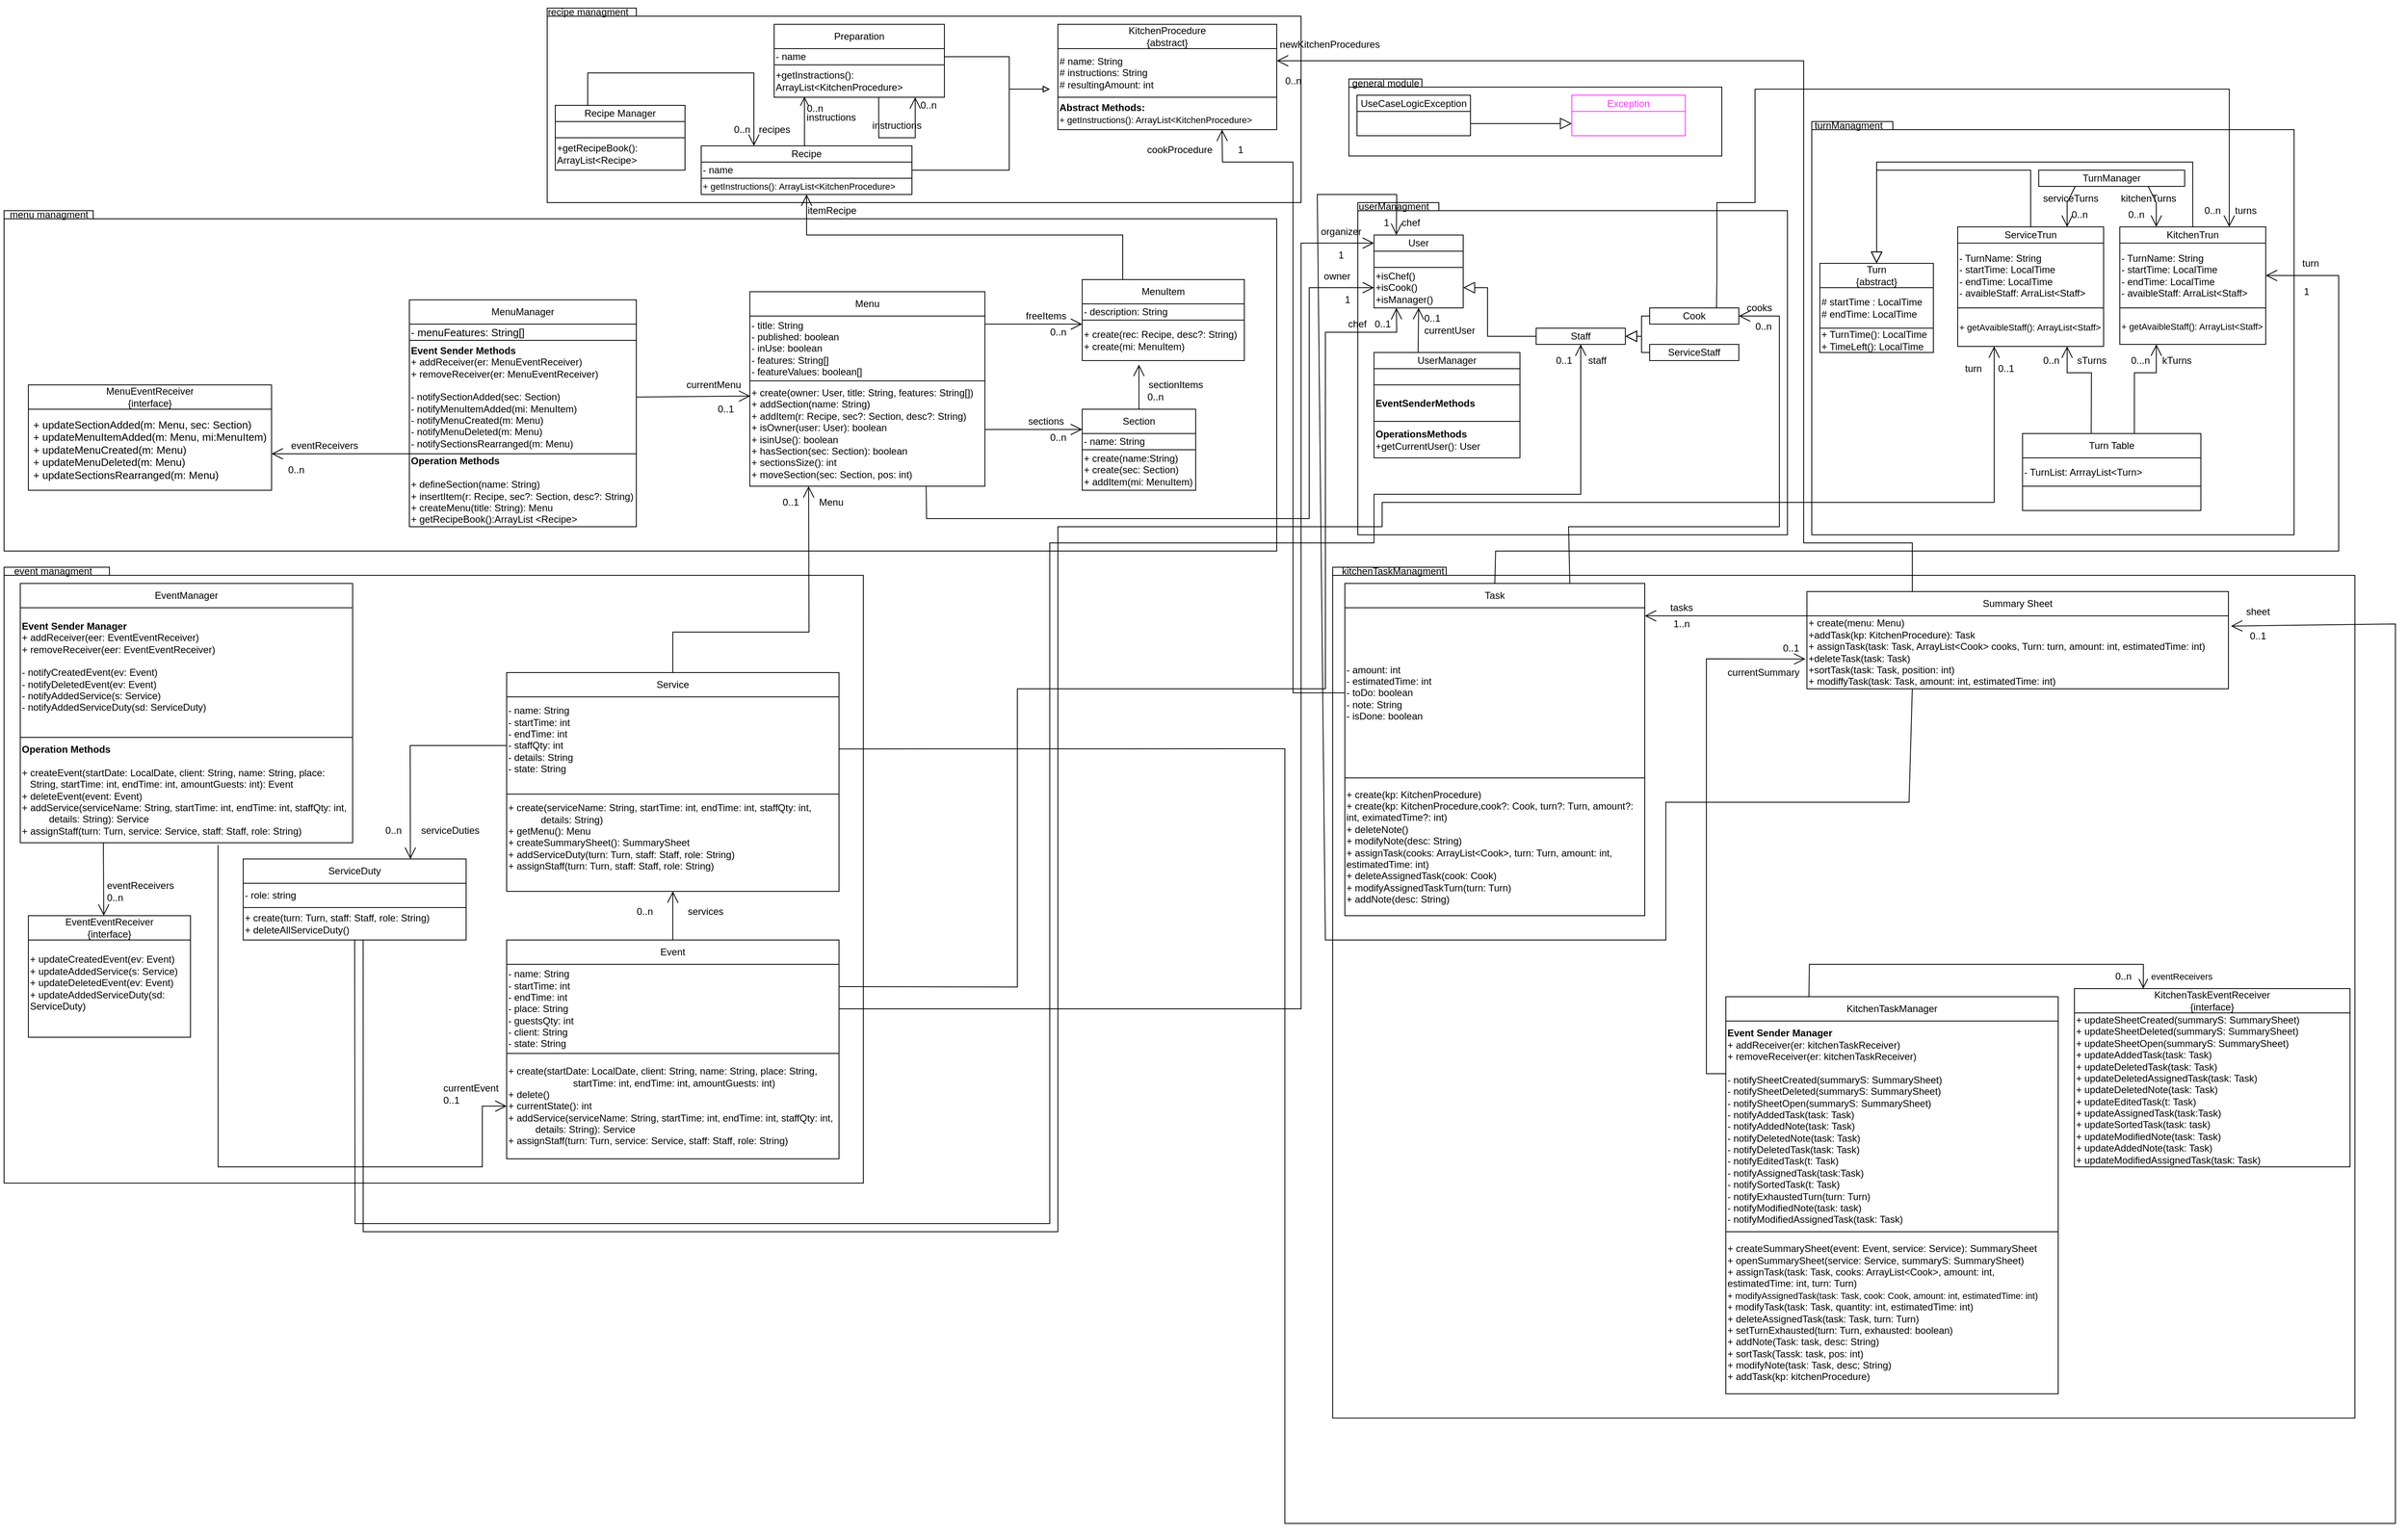 <mxfile version="21.2.8" type="device">
  <diagram name="Pagina-1" id="ZO0zeVumtoIznzDsEjF-">
    <mxGraphModel dx="1518" dy="1900" grid="1" gridSize="10" guides="1" tooltips="1" connect="1" arrows="1" fold="1" page="1" pageScale="1" pageWidth="827" pageHeight="1169" math="0" shadow="0">
      <root>
        <mxCell id="0" />
        <mxCell id="1" parent="0" />
        <mxCell id="JvXLWx2FLK0Dhx9Of0cw-1" value="" style="shape=folder;fontStyle=1;spacingTop=10;tabWidth=110;tabHeight=10;tabPosition=left;html=1;whiteSpace=wrap;" parent="1" vertex="1">
          <mxGeometry x="140" y="190" width="1570" height="420" as="geometry" />
        </mxCell>
        <mxCell id="JvXLWx2FLK0Dhx9Of0cw-2" value="menu managment" style="text;html=1;align=center;verticalAlign=middle;resizable=0;points=[];autosize=1;strokeColor=none;fillColor=none;" parent="1" vertex="1">
          <mxGeometry x="135" y="180" width="120" height="30" as="geometry" />
        </mxCell>
        <mxCell id="JvXLWx2FLK0Dhx9Of0cw-4" value="MenuEventReceiver&lt;br&gt;{interface}" style="html=1;whiteSpace=wrap;" parent="1" vertex="1">
          <mxGeometry x="170" y="405" width="300" height="30" as="geometry" />
        </mxCell>
        <mxCell id="JvXLWx2FLK0Dhx9Of0cw-5" value="&lt;div style=&quot;text-align: left; font-size: 13px;&quot;&gt;&lt;span style=&quot;background-color: initial;&quot;&gt;&lt;font style=&quot;font-size: 13px;&quot;&gt;+ updateSectionAdded(m: Menu, sec: Section)&lt;/font&gt;&lt;/span&gt;&lt;/div&gt;&lt;font style=&quot;font-size: 13px;&quot;&gt;&lt;div style=&quot;text-align: left;&quot;&gt;&lt;span style=&quot;background-color: initial;&quot;&gt;+ updateMenuItemAdded(m: Menu, mi:MenuItem)&lt;/span&gt;&lt;/div&gt;&lt;div style=&quot;text-align: left;&quot;&gt;&lt;span style=&quot;background-color: initial;&quot;&gt;+ updateMenuCreated(m: Menu)&lt;/span&gt;&lt;/div&gt;&lt;div style=&quot;text-align: left;&quot;&gt;&lt;span style=&quot;background-color: initial;&quot;&gt;+ updateMenuDeleted(m: Menu)&lt;/span&gt;&lt;/div&gt;&lt;div style=&quot;text-align: left;&quot;&gt;&lt;span style=&quot;background-color: initial;&quot;&gt;+ updateSectionsRearranged(m: Menu)&lt;/span&gt;&lt;/div&gt;&lt;/font&gt;" style="html=1;whiteSpace=wrap;" parent="1" vertex="1">
          <mxGeometry x="170" y="435" width="300" height="100" as="geometry" />
        </mxCell>
        <mxCell id="JvXLWx2FLK0Dhx9Of0cw-7" value="eventReceivers" style="text;html=1;align=center;verticalAlign=middle;resizable=0;points=[];autosize=1;strokeColor=none;fillColor=none;" parent="1" vertex="1">
          <mxGeometry x="480" y="465" width="110" height="30" as="geometry" />
        </mxCell>
        <mxCell id="JvXLWx2FLK0Dhx9Of0cw-8" value="0..n" style="text;html=1;align=center;verticalAlign=middle;resizable=0;points=[];autosize=1;strokeColor=none;fillColor=none;" parent="1" vertex="1">
          <mxGeometry x="480" y="495" width="40" height="30" as="geometry" />
        </mxCell>
        <mxCell id="JvXLWx2FLK0Dhx9Of0cw-9" value="MenuManager" style="html=1;whiteSpace=wrap;" parent="1" vertex="1">
          <mxGeometry x="640" y="300" width="280" height="30" as="geometry" />
        </mxCell>
        <mxCell id="JvXLWx2FLK0Dhx9Of0cw-10" value="&lt;div style=&quot;font-size: 13px;&quot;&gt;- menuFeatures: String[]&lt;/div&gt;" style="html=1;whiteSpace=wrap;align=left;" parent="1" vertex="1">
          <mxGeometry x="640" y="330" width="280" height="20" as="geometry" />
        </mxCell>
        <mxCell id="JvXLWx2FLK0Dhx9Of0cw-11" value="&lt;div style=&quot;text-align: justify;&quot;&gt;&lt;span style=&quot;background-color: initial;&quot;&gt;&lt;b&gt;Event Sender Methods&lt;/b&gt;&lt;/span&gt;&lt;/div&gt;&lt;div style=&quot;text-align: justify;&quot;&gt;&lt;span style=&quot;background-color: initial;&quot;&gt;+ addReceiver(er: MenuEventReceiver)&lt;/span&gt;&lt;/div&gt;&lt;div style=&quot;text-align: justify;&quot;&gt;&lt;span style=&quot;background-color: initial;&quot;&gt;+ removeReceiver(er: MenuEventReceiver)&lt;/span&gt;&lt;/div&gt;&lt;div style=&quot;text-align: justify;&quot;&gt;&lt;span style=&quot;background-color: initial;&quot;&gt;&lt;br&gt;&lt;/span&gt;&lt;/div&gt;&lt;div style=&quot;text-align: justify;&quot;&gt;&lt;span style=&quot;background-color: initial;&quot;&gt;- notifySectionAdded(sec: Section)&lt;/span&gt;&lt;/div&gt;&lt;div style=&quot;text-align: justify;&quot;&gt;&lt;span style=&quot;background-color: initial;&quot;&gt;- notifyMenuItemAdded(mi: MenuItem)&lt;/span&gt;&lt;/div&gt;&lt;div style=&quot;text-align: justify;&quot;&gt;&lt;span style=&quot;background-color: initial;&quot;&gt;- notifyMenuCreated(m: Menu)&lt;/span&gt;&lt;/div&gt;&lt;div style=&quot;text-align: justify;&quot;&gt;&lt;span style=&quot;background-color: initial;&quot;&gt;- notifyMenuDeleted(m: Menu)&lt;/span&gt;&lt;/div&gt;&lt;div style=&quot;text-align: justify;&quot;&gt;&lt;span style=&quot;background-color: initial;&quot;&gt;- notifySectionsRearranged(m: Menu)&lt;/span&gt;&lt;/div&gt;" style="html=1;whiteSpace=wrap;align=left;" parent="1" vertex="1">
          <mxGeometry x="640" y="350" width="280" height="140" as="geometry" />
        </mxCell>
        <mxCell id="JvXLWx2FLK0Dhx9Of0cw-12" value="&lt;div style=&quot;&quot;&gt;&lt;span style=&quot;background-color: initial;&quot;&gt;&lt;b&gt;Operation Methods&lt;/b&gt;&lt;/span&gt;&lt;/div&gt;&lt;div style=&quot;&quot;&gt;&lt;span style=&quot;background-color: initial;&quot;&gt;&lt;br&gt;&lt;/span&gt;&lt;/div&gt;&lt;div style=&quot;&quot;&gt;&lt;span style=&quot;background-color: initial;&quot;&gt;+ defineSection(name: String)&lt;/span&gt;&lt;/div&gt;&lt;div style=&quot;&quot;&gt;&lt;span style=&quot;background-color: initial;&quot;&gt;+ insertItem(r: Recipe, sec?: Section, desc?: String)&lt;/span&gt;&lt;/div&gt;&lt;div style=&quot;&quot;&gt;&lt;span style=&quot;background-color: initial;&quot;&gt;+ createMenu(title: String): Menu&lt;/span&gt;&lt;/div&gt;&lt;div style=&quot;&quot;&gt;&lt;span style=&quot;background-color: initial;&quot;&gt;+ getRecipeBook():ArrayList &amp;lt;Recipe&amp;gt;&lt;/span&gt;&lt;/div&gt;" style="html=1;whiteSpace=wrap;align=left;" parent="1" vertex="1">
          <mxGeometry x="640" y="490" width="280" height="90" as="geometry" />
        </mxCell>
        <mxCell id="JvXLWx2FLK0Dhx9Of0cw-14" value="currentMenu" style="text;html=1;align=center;verticalAlign=middle;resizable=0;points=[];autosize=1;strokeColor=none;fillColor=none;" parent="1" vertex="1">
          <mxGeometry x="970" y="390" width="90" height="30" as="geometry" />
        </mxCell>
        <mxCell id="JvXLWx2FLK0Dhx9Of0cw-16" value="MenuManager" style="html=1;whiteSpace=wrap;" parent="1" vertex="1">
          <mxGeometry x="640" y="300" width="280" height="30" as="geometry" />
        </mxCell>
        <mxCell id="JvXLWx2FLK0Dhx9Of0cw-17" value="&lt;div style=&quot;font-size: 13px;&quot;&gt;- menuFeatures: String[]&lt;/div&gt;" style="html=1;whiteSpace=wrap;align=left;" parent="1" vertex="1">
          <mxGeometry x="640" y="330" width="280" height="20" as="geometry" />
        </mxCell>
        <mxCell id="JvXLWx2FLK0Dhx9Of0cw-19" value="Menu" style="html=1;whiteSpace=wrap;" parent="1" vertex="1">
          <mxGeometry x="1060" y="290" width="290" height="30" as="geometry" />
        </mxCell>
        <mxCell id="JvXLWx2FLK0Dhx9Of0cw-22" value="&lt;div style=&quot;&quot;&gt;+ create(name:String)&lt;/div&gt;&lt;div style=&quot;&quot;&gt;+ create(sec: Section)&lt;/div&gt;&lt;div style=&quot;&quot;&gt;+ addItem(mi: MenuItem)&lt;/div&gt;" style="html=1;whiteSpace=wrap;align=left;" parent="1" vertex="1">
          <mxGeometry x="1470" y="485" width="140" height="50" as="geometry" />
        </mxCell>
        <mxCell id="JvXLWx2FLK0Dhx9Of0cw-23" value="Section" style="html=1;whiteSpace=wrap;" parent="1" vertex="1">
          <mxGeometry x="1470" y="435" width="140" height="30" as="geometry" />
        </mxCell>
        <mxCell id="JvXLWx2FLK0Dhx9Of0cw-24" value="&lt;div style=&quot;text-align: justify;&quot;&gt;- name: String&lt;/div&gt;" style="html=1;whiteSpace=wrap;align=left;" parent="1" vertex="1">
          <mxGeometry x="1470" y="465" width="140" height="20" as="geometry" />
        </mxCell>
        <mxCell id="JvXLWx2FLK0Dhx9Of0cw-25" value="&lt;div style=&quot;&quot;&gt;+ create(owner: User, title: String, features: String[])&amp;nbsp;&lt;/div&gt;&lt;div style=&quot;&quot;&gt;+ addSection(name: String)&amp;nbsp;&lt;/div&gt;&lt;div style=&quot;&quot;&gt;+ addItem(r: Recipe, sec?: Section, desc?: String)&amp;nbsp;&lt;/div&gt;&lt;div style=&quot;&quot;&gt;+ isOwner(user: User): boolean&amp;nbsp;&lt;/div&gt;&lt;div style=&quot;&quot;&gt;+ isinUse(): boolean&amp;nbsp;&lt;/div&gt;&lt;div style=&quot;&quot;&gt;+ hasSection(sec: Section): boolean&amp;nbsp;&lt;/div&gt;&lt;div style=&quot;&quot;&gt;+ sectionsSize(): int&amp;nbsp;&lt;/div&gt;&lt;div style=&quot;&quot;&gt;+ moveSection(sec: Section, pos: int)&amp;nbsp;&lt;br&gt;&lt;/div&gt;" style="html=1;whiteSpace=wrap;align=left;" parent="1" vertex="1">
          <mxGeometry x="1060" y="400" width="290" height="130" as="geometry" />
        </mxCell>
        <mxCell id="JvXLWx2FLK0Dhx9Of0cw-26" value="&lt;div style=&quot;text-align: justify;&quot;&gt;- title: String&amp;nbsp;&lt;/div&gt;&lt;div style=&quot;text-align: justify;&quot;&gt;- published: boolean&amp;nbsp;&lt;/div&gt;&lt;div style=&quot;text-align: justify;&quot;&gt;- inUse: boolean&amp;nbsp;&lt;/div&gt;&lt;div style=&quot;text-align: justify;&quot;&gt;- features: String[]&amp;nbsp;&lt;/div&gt;&lt;div style=&quot;text-align: justify;&quot;&gt;- featureValues: boolean[]&amp;nbsp;&lt;br&gt;&lt;/div&gt;" style="html=1;whiteSpace=wrap;align=left;" parent="1" vertex="1">
          <mxGeometry x="1060" y="320" width="290" height="80" as="geometry" />
        </mxCell>
        <mxCell id="JvXLWx2FLK0Dhx9Of0cw-28" value="0..1" style="text;html=1;align=center;verticalAlign=middle;resizable=0;points=[];autosize=1;strokeColor=none;fillColor=none;" parent="1" vertex="1">
          <mxGeometry x="1010" y="420" width="40" height="30" as="geometry" />
        </mxCell>
        <mxCell id="JvXLWx2FLK0Dhx9Of0cw-33" value="" style="endArrow=open;endFill=1;endSize=12;html=1;rounded=0;" parent="1" edge="1">
          <mxGeometry width="160" relative="1" as="geometry">
            <mxPoint x="1350" y="330" as="sourcePoint" />
            <mxPoint x="1470" y="330" as="targetPoint" />
          </mxGeometry>
        </mxCell>
        <mxCell id="JvXLWx2FLK0Dhx9Of0cw-34" value="freeItems" style="text;html=1;align=center;verticalAlign=middle;resizable=0;points=[];autosize=1;strokeColor=none;fillColor=none;" parent="1" vertex="1">
          <mxGeometry x="1390" y="305" width="70" height="30" as="geometry" />
        </mxCell>
        <mxCell id="JvXLWx2FLK0Dhx9Of0cw-35" value="0..n" style="text;html=1;align=center;verticalAlign=middle;resizable=0;points=[];autosize=1;strokeColor=none;fillColor=none;" parent="1" vertex="1">
          <mxGeometry x="1420" y="325" width="40" height="30" as="geometry" />
        </mxCell>
        <mxCell id="JvXLWx2FLK0Dhx9Of0cw-36" value="" style="endArrow=open;endFill=1;endSize=12;html=1;rounded=0;" parent="1" edge="1">
          <mxGeometry width="160" relative="1" as="geometry">
            <mxPoint x="1350" y="460" as="sourcePoint" />
            <mxPoint x="1470" y="460" as="targetPoint" />
          </mxGeometry>
        </mxCell>
        <mxCell id="JvXLWx2FLK0Dhx9Of0cw-37" value="sections" style="text;html=1;align=center;verticalAlign=middle;resizable=0;points=[];autosize=1;strokeColor=none;fillColor=none;" parent="1" vertex="1">
          <mxGeometry x="1390" y="435" width="70" height="30" as="geometry" />
        </mxCell>
        <mxCell id="JvXLWx2FLK0Dhx9Of0cw-38" value="0..n" style="text;html=1;align=center;verticalAlign=middle;resizable=0;points=[];autosize=1;strokeColor=none;fillColor=none;" parent="1" vertex="1">
          <mxGeometry x="1420" y="455" width="40" height="30" as="geometry" />
        </mxCell>
        <mxCell id="JvXLWx2FLK0Dhx9Of0cw-41" value="&lt;div style=&quot;text-align: justify;&quot;&gt;- name: String&lt;/div&gt;" style="html=1;whiteSpace=wrap;align=left;" parent="1" vertex="1">
          <mxGeometry x="1470" y="465" width="140" height="20" as="geometry" />
        </mxCell>
        <mxCell id="JvXLWx2FLK0Dhx9Of0cw-42" value="&lt;div style=&quot;&quot;&gt;+ create(name:String)&lt;/div&gt;&lt;div style=&quot;&quot;&gt;+ create(sec: Section)&lt;/div&gt;&lt;div style=&quot;&quot;&gt;+ addItem(mi: MenuItem)&lt;/div&gt;" style="html=1;whiteSpace=wrap;align=left;" parent="1" vertex="1">
          <mxGeometry x="1470" y="485" width="140" height="50" as="geometry" />
        </mxCell>
        <mxCell id="JvXLWx2FLK0Dhx9Of0cw-43" value="&lt;div style=&quot;text-align: justify;&quot;&gt;- description: String&lt;/div&gt;" style="html=1;whiteSpace=wrap;align=left;" parent="1" vertex="1">
          <mxGeometry x="1470" y="305" width="200" height="20" as="geometry" />
        </mxCell>
        <mxCell id="JvXLWx2FLK0Dhx9Of0cw-44" value="&lt;div style=&quot;&quot;&gt;+ create(rec: Recipe, desc?: String)&lt;/div&gt;&lt;div style=&quot;&quot;&gt;+ create(mi: MenuItem)&lt;/div&gt;" style="html=1;whiteSpace=wrap;align=left;" parent="1" vertex="1">
          <mxGeometry x="1470" y="325" width="200" height="50" as="geometry" />
        </mxCell>
        <mxCell id="JvXLWx2FLK0Dhx9Of0cw-45" value="MenuItem" style="html=1;whiteSpace=wrap;" parent="1" vertex="1">
          <mxGeometry x="1470" y="275" width="200" height="30" as="geometry" />
        </mxCell>
        <mxCell id="JvXLWx2FLK0Dhx9Of0cw-46" value="" style="endArrow=open;endFill=1;endSize=12;html=1;rounded=0;exitX=0.5;exitY=0;exitDx=0;exitDy=0;" parent="1" source="JvXLWx2FLK0Dhx9Of0cw-23" edge="1">
          <mxGeometry width="160" relative="1" as="geometry">
            <mxPoint x="1570" y="410" as="sourcePoint" />
            <mxPoint x="1540" y="380" as="targetPoint" />
          </mxGeometry>
        </mxCell>
        <mxCell id="JvXLWx2FLK0Dhx9Of0cw-47" value="sectionItems" style="text;html=1;align=center;verticalAlign=middle;resizable=0;points=[];autosize=1;strokeColor=none;fillColor=none;" parent="1" vertex="1">
          <mxGeometry x="1540" y="390" width="90" height="30" as="geometry" />
        </mxCell>
        <mxCell id="JvXLWx2FLK0Dhx9Of0cw-48" value="0..n" style="text;html=1;align=center;verticalAlign=middle;resizable=0;points=[];autosize=1;strokeColor=none;fillColor=none;" parent="1" vertex="1">
          <mxGeometry x="1540" y="405" width="40" height="30" as="geometry" />
        </mxCell>
        <mxCell id="JvXLWx2FLK0Dhx9Of0cw-50" value="" style="shape=folder;fontStyle=1;spacingTop=10;tabWidth=140;tabHeight=10;tabPosition=left;html=1;whiteSpace=wrap;" parent="1" vertex="1">
          <mxGeometry x="1779" y="630" width="1261" height="1050" as="geometry" />
        </mxCell>
        <mxCell id="JvXLWx2FLK0Dhx9Of0cw-51" value="kitchenTaskManagment" style="text;html=1;align=center;verticalAlign=middle;resizable=0;points=[];autosize=1;strokeColor=none;fillColor=none;" parent="1" vertex="1">
          <mxGeometry x="1778" y="620" width="150" height="30" as="geometry" />
        </mxCell>
        <mxCell id="JvXLWx2FLK0Dhx9Of0cw-53" value="&lt;div style=&quot;&quot;&gt;+ create(kp: KitchenProcedure)&lt;/div&gt;&lt;div style=&quot;&quot;&gt;+ create(kp: KitchenProcedure,cook?: Cook, turn?: Turn, amount?: int, eximatedTime?: int)&lt;/div&gt;&lt;div style=&quot;&quot;&gt;&lt;div style=&quot;border-color: var(--border-color);&quot;&gt;+ deleteNote()&lt;br style=&quot;border-color: var(--border-color);&quot;&gt;&lt;/div&gt;&lt;div style=&quot;border-color: var(--border-color);&quot;&gt;+ modifyNote(desc: String)&lt;/div&gt;&lt;div style=&quot;border-color: var(--border-color);&quot;&gt;+ assignTask(cooks: ArrayList&amp;lt;Cook&amp;gt;, turn: Turn, &lt;span style=&quot;&quot;&gt; &lt;/span&gt;&lt;span style=&quot;&quot;&gt; &lt;/span&gt;&lt;span style=&quot;&quot;&gt; &lt;/span&gt;&lt;span style=&quot;&quot;&gt; &lt;/span&gt;&lt;span style=&quot;&quot;&gt; &lt;/span&gt;amount: int, estimatedTime: int)&lt;/div&gt;&lt;div style=&quot;border-color: var(--border-color);&quot;&gt;+ deleteAssignedTask(cook: Cook)&lt;/div&gt;&lt;div style=&quot;border-color: var(--border-color);&quot;&gt;+ modifyAssignedTaskTurn(turn: Turn)&lt;/div&gt;&lt;div style=&quot;border-color: var(--border-color);&quot;&gt;+ addNote(desc: String)&lt;/div&gt;&lt;/div&gt;" style="html=1;whiteSpace=wrap;align=left;" parent="1" vertex="1">
          <mxGeometry x="1794" y="890" width="370" height="170" as="geometry" />
        </mxCell>
        <mxCell id="JvXLWx2FLK0Dhx9Of0cw-61" value="Task" style="html=1;whiteSpace=wrap;" parent="1" vertex="1">
          <mxGeometry x="1794" y="650" width="370" height="30" as="geometry" />
        </mxCell>
        <mxCell id="JvXLWx2FLK0Dhx9Of0cw-62" value="&lt;div style=&quot;text-align: justify;&quot;&gt;- amount: int&lt;/div&gt;&lt;div style=&quot;text-align: justify;&quot;&gt;- estimatedTime: int&amp;nbsp;&lt;/div&gt;&lt;div style=&quot;text-align: justify;&quot;&gt;- toDo: boolean&lt;/div&gt;&lt;div style=&quot;text-align: justify;&quot;&gt;&lt;span style=&quot;background-color: initial;&quot;&gt;- note: String&lt;/span&gt;&lt;br&gt;&lt;/div&gt;&lt;div style=&quot;text-align: justify;&quot;&gt;- isDone: boolean&lt;/div&gt;" style="html=1;whiteSpace=wrap;align=left;" parent="1" vertex="1">
          <mxGeometry x="1794" y="680" width="370" height="210" as="geometry" />
        </mxCell>
        <mxCell id="JvXLWx2FLK0Dhx9Of0cw-64" value="Summary Sheet" style="html=1;whiteSpace=wrap;" parent="1" vertex="1">
          <mxGeometry x="2364" y="660" width="520" height="30" as="geometry" />
        </mxCell>
        <mxCell id="JvXLWx2FLK0Dhx9Of0cw-65" value="&lt;div style=&quot;text-align: justify;&quot;&gt;+ create(menu: Menu)&lt;br&gt;&lt;div style=&quot;border-color: var(--border-color); text-align: left;&quot;&gt;+addTask(kp: KitchenProcedure): Task&lt;/div&gt;&lt;div style=&quot;border-color: var(--border-color); text-align: left;&quot;&gt;+ assignTask(task: Task, ArrayList&amp;lt;Cook&amp;gt; cooks, Turn: turn, amount: int, estimatedTime: int)&lt;/div&gt;&lt;div style=&quot;border-color: var(--border-color); text-align: left;&quot;&gt;+deleteTask(task: Task)&lt;/div&gt;&lt;div style=&quot;border-color: var(--border-color); text-align: left;&quot;&gt;+sortTask(task: Task, position: int)&lt;/div&gt;&lt;div style=&quot;border-color: var(--border-color); text-align: left;&quot;&gt;+ modiffyTask(task: Task, amount: int, estimatedTime: int)&lt;/div&gt;&lt;/div&gt;" style="html=1;whiteSpace=wrap;align=left;" parent="1" vertex="1">
          <mxGeometry x="2364" y="690" width="520" height="90" as="geometry" />
        </mxCell>
        <mxCell id="JvXLWx2FLK0Dhx9Of0cw-67" value="" style="endArrow=open;endFill=1;endSize=12;html=1;rounded=0;exitX=0;exitY=1;exitDx=0;exitDy=0;" parent="1" source="JvXLWx2FLK0Dhx9Of0cw-64" edge="1">
          <mxGeometry width="160" relative="1" as="geometry">
            <mxPoint x="2084" y="688" as="sourcePoint" />
            <mxPoint x="2164" y="690" as="targetPoint" />
          </mxGeometry>
        </mxCell>
        <mxCell id="JvXLWx2FLK0Dhx9Of0cw-68" value="tasks" style="text;html=1;align=center;verticalAlign=middle;resizable=0;points=[];autosize=1;strokeColor=none;fillColor=none;" parent="1" vertex="1">
          <mxGeometry x="2184" y="665" width="50" height="30" as="geometry" />
        </mxCell>
        <mxCell id="JvXLWx2FLK0Dhx9Of0cw-69" value="1..n" style="text;html=1;align=center;verticalAlign=middle;resizable=0;points=[];autosize=1;strokeColor=none;fillColor=none;" parent="1" vertex="1">
          <mxGeometry x="2189" y="685" width="40" height="30" as="geometry" />
        </mxCell>
        <mxCell id="JvXLWx2FLK0Dhx9Of0cw-76" value="&lt;div style=&quot;&quot;&gt;+ createSummarySheet(event: Event, service: Service): SummarySheet&lt;/div&gt;&lt;div style=&quot;&quot;&gt;+ openSummarySheet(service: Service, summaryS: SummarySheet)&lt;/div&gt;&lt;div style=&quot;&quot;&gt;+ assignTask(task: Task, cooks: ArrayList&amp;lt;Cook&amp;gt;, amount: int, estimatedTime: int, turn: &lt;span style=&quot;&quot;&gt; &lt;/span&gt;&lt;span style=&quot;&quot;&gt; &lt;/span&gt;&lt;span style=&quot;&quot;&gt; &lt;/span&gt;&lt;span style=&quot;&quot;&gt; &lt;/span&gt;&lt;span style=&quot;&quot;&gt; &lt;/span&gt;&lt;span style=&quot;&quot;&gt; &lt;/span&gt;&lt;span style=&quot;&quot;&gt; &lt;/span&gt;&lt;span style=&quot;&quot;&gt; &lt;/span&gt;&lt;span style=&quot;&quot;&gt; &lt;/span&gt;&lt;span style=&quot;&quot;&gt; &lt;/span&gt;&lt;span style=&quot;&quot;&gt; &lt;/span&gt;&lt;span style=&quot;&quot;&gt; &lt;/span&gt;&lt;span style=&quot;&quot;&gt; &lt;/span&gt;Turn)&lt;/div&gt;&lt;div style=&quot;&quot;&gt;&lt;font style=&quot;font-size: 11px;&quot;&gt;+ modifyAssignedTask(task: Task, cook: Cook, amount: int, estimatedTime: int)&lt;/font&gt;&lt;/div&gt;&lt;div style=&quot;&quot;&gt;&lt;font style=&quot;font-size: 11px;&quot;&gt;+&lt;/font&gt;&amp;nbsp;modifyTask(task: Task, quantity: int, estimatedTime: int)&lt;/div&gt;&lt;div&gt;&lt;span style=&quot;background-color: initial;&quot;&gt;+ deleteAssignedTask(task: Task, turn: Turn)&lt;/span&gt;&lt;br&gt;&lt;/div&gt;&lt;div style=&quot;&quot;&gt;+ setTurnExhausted(turn: Turn, exhausted: boolean)&lt;/div&gt;&lt;div style=&quot;&quot;&gt;+ addNote(Task: task, desc: String)&lt;/div&gt;&lt;div style=&quot;&quot;&gt;+ sortTask(Tassk: task, pos: int)&lt;/div&gt;&lt;div style=&quot;&quot;&gt;+ modifyNote(task: Task, desc; String)&lt;/div&gt;&lt;div style=&quot;&quot;&gt;+ addTask(kp: kitchenProcedure)&lt;/div&gt;" style="html=1;whiteSpace=wrap;align=left;" parent="1" vertex="1">
          <mxGeometry x="2264" y="1450" width="410" height="200" as="geometry" />
        </mxCell>
        <mxCell id="JvXLWx2FLK0Dhx9Of0cw-77" value="KitchenTaskManager" style="html=1;whiteSpace=wrap;" parent="1" vertex="1">
          <mxGeometry x="2264" y="1160" width="410" height="30" as="geometry" />
        </mxCell>
        <mxCell id="JvXLWx2FLK0Dhx9Of0cw-78" value="&lt;div style=&quot;&quot;&gt;&lt;b&gt;Event Sender Manager&lt;/b&gt;&lt;/div&gt;&lt;div style=&quot;&quot;&gt;+ addReceiver(er: kitchenTaskReceiver)&amp;nbsp;&lt;/div&gt;&lt;div style=&quot;&quot;&gt;+ removeReceiver(er: kitchenTaskReceiver)&lt;br&gt;&lt;/div&gt;&lt;div style=&quot;&quot;&gt;&lt;br&gt;&lt;/div&gt;&lt;div style=&quot;&quot;&gt;- notifySheetCreated(summaryS: SummarySheet)&amp;nbsp;&lt;/div&gt;&lt;div style=&quot;&quot;&gt;&lt;div style=&quot;border-color: var(--border-color);&quot;&gt;- notifySheetDeleted(summaryS: SummarySheet)&lt;/div&gt;&lt;div style=&quot;border-color: var(--border-color);&quot;&gt;- notifySheetOpen(summaryS: SummarySheet)&amp;nbsp;&amp;nbsp;&lt;/div&gt;&lt;/div&gt;&lt;div style=&quot;&quot;&gt;- notifyAddedTask(task: Task)&amp;nbsp;&lt;/div&gt;&lt;div style=&quot;&quot;&gt;- notifyAddedNote(task: Task)&lt;/div&gt;&lt;div style=&quot;&quot;&gt;- notifyDeletedNote(task: Task)&lt;/div&gt;&lt;div style=&quot;&quot;&gt;- notifyDeletedTask(task: Task)&amp;nbsp;&lt;/div&gt;&lt;div style=&quot;&quot;&gt;- notifyEditedTask(t: Task)&lt;/div&gt;&lt;div style=&quot;&quot;&gt;- notifyAssignedTask(task:Task)&lt;/div&gt;&lt;div style=&quot;&quot;&gt;- notifySortedTask(t: Task)&lt;/div&gt;&lt;div style=&quot;&quot;&gt;- notifyExhaustedTurn(turn: Turn)&lt;/div&gt;&lt;div style=&quot;&quot;&gt;- notifyModifiedNote(task: task)&lt;/div&gt;&lt;div style=&quot;&quot;&gt;- notifyModifiedAssignedTask(task: Task)&lt;br&gt;&lt;/div&gt;" style="html=1;whiteSpace=wrap;align=left;" parent="1" vertex="1">
          <mxGeometry x="2264" y="1190" width="410" height="260" as="geometry" />
        </mxCell>
        <mxCell id="JvXLWx2FLK0Dhx9Of0cw-80" value="KitchenTaskEventReceiver&lt;br&gt;{interface}" style="html=1;whiteSpace=wrap;" parent="1" vertex="1">
          <mxGeometry x="2694" y="1150" width="340" height="30" as="geometry" />
        </mxCell>
        <mxCell id="JvXLWx2FLK0Dhx9Of0cw-81" value="&lt;div style=&quot;&quot;&gt;&lt;div style=&quot;border-color: var(--border-color);&quot;&gt;+ updateSheetCreated(summaryS: SummarySheet)&lt;/div&gt;&lt;div style=&quot;border-color: var(--border-color);&quot;&gt;+ updateSheetDeleted(summaryS: SummarySheet)&lt;/div&gt;&lt;div style=&quot;border-color: var(--border-color);&quot;&gt;+ updateSheetOpen(summaryS: SummarySheet)&amp;nbsp;&amp;nbsp;&amp;nbsp;&lt;span style=&quot;background-color: initial;&quot;&gt;&amp;nbsp;&lt;/span&gt;&lt;/div&gt;&lt;div style=&quot;border-color: var(--border-color);&quot;&gt;+ updateAddedTask(task: Task)&amp;nbsp;&lt;/div&gt;&lt;div style=&quot;border-color: var(--border-color);&quot;&gt;+ updateDeletedTask(task: Task)&amp;nbsp;&lt;/div&gt;&lt;div style=&quot;border-color: var(--border-color);&quot;&gt;+ updateDeletedAssignedTask(task: Task)&lt;br&gt;&lt;/div&gt;&lt;div style=&quot;border-color: var(--border-color);&quot;&gt;+ updateDeletedNote(task: Task)&lt;/div&gt;&lt;div style=&quot;border-color: var(--border-color);&quot;&gt;+ updateEditedTask(t: Task)&lt;/div&gt;&lt;div style=&quot;border-color: var(--border-color);&quot;&gt;+&amp;nbsp;&lt;span style=&quot;background-color: initial;&quot;&gt;updateAssignedTask(task:Task)&lt;/span&gt;&lt;/div&gt;&lt;div style=&quot;border-color: var(--border-color);&quot;&gt;&lt;span style=&quot;background-color: initial;&quot;&gt;+ updateSortedTask(task: task)&lt;/span&gt;&lt;/div&gt;&lt;div style=&quot;border-color: var(--border-color);&quot;&gt;&lt;span style=&quot;background-color: initial;&quot;&gt;+ updateModifiedNote(task: Task)&lt;/span&gt;&lt;/div&gt;&lt;div style=&quot;border-color: var(--border-color);&quot;&gt;&lt;span style=&quot;background-color: initial;&quot;&gt;+ updateAddedNote(task: Task)&lt;/span&gt;&lt;/div&gt;&lt;div style=&quot;border-color: var(--border-color);&quot;&gt;&lt;span style=&quot;background-color: initial;&quot;&gt;+&amp;nbsp;&lt;/span&gt;updateModifiedAssignedTask(task: Task)&lt;/div&gt;&lt;/div&gt;" style="html=1;whiteSpace=wrap;align=left;" parent="1" vertex="1">
          <mxGeometry x="2694" y="1180" width="340" height="190" as="geometry" />
        </mxCell>
        <mxCell id="JvXLWx2FLK0Dhx9Of0cw-83" value="" style="endArrow=open;endFill=1;endSize=10;html=1;rounded=0;entryX=0.25;entryY=0;entryDx=0;entryDy=0;exitX=0.25;exitY=0;exitDx=0;exitDy=0;" parent="1" source="JvXLWx2FLK0Dhx9Of0cw-77" target="JvXLWx2FLK0Dhx9Of0cw-80" edge="1">
          <mxGeometry width="160" relative="1" as="geometry">
            <mxPoint x="2204" y="1005" as="sourcePoint" />
            <mxPoint x="2324" y="910" as="targetPoint" />
            <Array as="points">
              <mxPoint x="2367" y="1120" />
              <mxPoint x="2779" y="1120" />
            </Array>
          </mxGeometry>
        </mxCell>
        <mxCell id="JvXLWx2FLK0Dhx9Of0cw-84" value="&lt;font style=&quot;font-size: 11px;&quot;&gt;eventReceivers&lt;/font&gt;" style="text;html=1;align=center;verticalAlign=middle;resizable=0;points=[];autosize=1;strokeColor=none;fillColor=none;" parent="1" vertex="1">
          <mxGeometry x="2776" y="1120" width="100" height="30" as="geometry" />
        </mxCell>
        <mxCell id="JvXLWx2FLK0Dhx9Of0cw-85" value="0..n" style="text;html=1;align=center;verticalAlign=middle;resizable=0;points=[];autosize=1;strokeColor=none;fillColor=none;" parent="1" vertex="1">
          <mxGeometry x="2734" y="1120" width="40" height="30" as="geometry" />
        </mxCell>
        <mxCell id="B2ucXnQi5arBAetMrys0-2" value="" style="endArrow=open;endFill=1;endSize=12;html=1;rounded=0;exitX=0;exitY=0.25;exitDx=0;exitDy=0;entryX=0.974;entryY=-0.058;entryDx=0;entryDy=0;entryPerimeter=0;" parent="1" source="JvXLWx2FLK0Dhx9Of0cw-78" target="B2ucXnQi5arBAetMrys0-3" edge="1">
          <mxGeometry width="160" relative="1" as="geometry">
            <mxPoint x="1904" y="790" as="sourcePoint" />
            <mxPoint x="2104" y="830" as="targetPoint" />
            <Array as="points">
              <mxPoint x="2240" y="1255" />
              <mxPoint x="2240" y="743" />
            </Array>
          </mxGeometry>
        </mxCell>
        <mxCell id="B2ucXnQi5arBAetMrys0-3" value="currentSummary" style="text;html=1;align=center;verticalAlign=middle;resizable=0;points=[];autosize=1;strokeColor=none;fillColor=none;" parent="1" vertex="1">
          <mxGeometry x="2255" y="745" width="110" height="30" as="geometry" />
        </mxCell>
        <mxCell id="B2ucXnQi5arBAetMrys0-4" value="0..1" style="text;html=1;align=center;verticalAlign=middle;resizable=0;points=[];autosize=1;strokeColor=none;fillColor=none;" parent="1" vertex="1">
          <mxGeometry x="2324" y="715" width="40" height="30" as="geometry" />
        </mxCell>
        <mxCell id="B2ucXnQi5arBAetMrys0-13" value="" style="endArrow=open;endFill=1;endSize=12;html=1;rounded=0;exitX=1;exitY=0.5;exitDx=0;exitDy=0;entryX=0.002;entryY=0.144;entryDx=0;entryDy=0;entryPerimeter=0;" parent="1" source="JvXLWx2FLK0Dhx9Of0cw-11" target="JvXLWx2FLK0Dhx9Of0cw-25" edge="1">
          <mxGeometry width="160" relative="1" as="geometry">
            <mxPoint x="940" y="540" as="sourcePoint" />
            <mxPoint x="1060" y="540" as="targetPoint" />
          </mxGeometry>
        </mxCell>
        <mxCell id="B2ucXnQi5arBAetMrys0-14" value="" style="endArrow=open;endFill=1;endSize=12;html=1;rounded=0;exitX=0;exitY=0;exitDx=0;exitDy=0;" parent="1" source="JvXLWx2FLK0Dhx9Of0cw-12" edge="1">
          <mxGeometry width="160" relative="1" as="geometry">
            <mxPoint x="480" y="561" as="sourcePoint" />
            <mxPoint x="470" y="490" as="targetPoint" />
          </mxGeometry>
        </mxCell>
        <mxCell id="wT4b3an-42lDuESn1LQz-2" value="" style="shape=folder;fontStyle=1;spacingTop=10;tabWidth=110;tabHeight=10;tabPosition=left;html=1;whiteSpace=wrap;" parent="1" vertex="1">
          <mxGeometry x="810" y="-60" width="930" height="240" as="geometry" />
        </mxCell>
        <mxCell id="wT4b3an-42lDuESn1LQz-3" value="recipe managment" style="text;html=1;align=center;verticalAlign=middle;resizable=0;points=[];autosize=1;strokeColor=none;fillColor=none;" parent="1" vertex="1">
          <mxGeometry x="800" y="-70" width="120" height="30" as="geometry" />
        </mxCell>
        <mxCell id="XRJvQetUit-sWvg0zhcQ-8" style="edgeStyle=orthogonalEdgeStyle;rounded=0;orthogonalLoop=1;jettySize=auto;html=1;exitX=0.5;exitY=0;exitDx=0;exitDy=0;endArrow=open;endFill=0;endSize=9;entryX=0.178;entryY=0.984;entryDx=0;entryDy=0;entryPerimeter=0;" parent="1" source="wT4b3an-42lDuESn1LQz-4" target="XRJvQetUit-sWvg0zhcQ-19" edge="1">
          <mxGeometry relative="1" as="geometry">
            <mxPoint x="1130" y="-80" as="targetPoint" />
            <Array as="points">
              <mxPoint x="1127" y="110" />
            </Array>
          </mxGeometry>
        </mxCell>
        <mxCell id="wT4b3an-42lDuESn1LQz-4" value="Recipe" style="html=1;whiteSpace=wrap;" parent="1" vertex="1">
          <mxGeometry x="1000" y="110" width="260" height="20" as="geometry" />
        </mxCell>
        <mxCell id="XRJvQetUit-sWvg0zhcQ-23" style="edgeStyle=orthogonalEdgeStyle;rounded=0;orthogonalLoop=1;jettySize=auto;html=1;exitX=1;exitY=0.5;exitDx=0;exitDy=0;endArrow=block;endFill=0;" parent="1" source="wT4b3an-42lDuESn1LQz-5" edge="1">
          <mxGeometry relative="1" as="geometry">
            <mxPoint x="1430" y="40" as="targetPoint" />
            <Array as="points">
              <mxPoint x="1380" y="140" />
              <mxPoint x="1380" y="40" />
            </Array>
          </mxGeometry>
        </mxCell>
        <mxCell id="wT4b3an-42lDuESn1LQz-5" value="&lt;font style=&quot;font-size: 11px;&quot;&gt;+ getInstructions(): ArrayList&amp;lt;KitchenProcedure&amp;gt;&lt;/font&gt;" style="html=1;whiteSpace=wrap;align=left;" parent="1" vertex="1">
          <mxGeometry x="1000" y="150" width="260" height="20" as="geometry" />
        </mxCell>
        <mxCell id="wT4b3an-42lDuESn1LQz-6" value="" style="endArrow=open;endFill=1;endSize=12;html=1;rounded=0;exitX=0.25;exitY=0;exitDx=0;exitDy=0;entryX=0.5;entryY=1;entryDx=0;entryDy=0;" parent="1" source="JvXLWx2FLK0Dhx9Of0cw-45" target="wT4b3an-42lDuESn1LQz-5" edge="1">
          <mxGeometry width="160" relative="1" as="geometry">
            <mxPoint x="1530" y="245" as="sourcePoint" />
            <mxPoint x="1020" y="180" as="targetPoint" />
            <Array as="points">
              <mxPoint x="1520" y="220" />
              <mxPoint x="1130" y="220" />
              <mxPoint x="1130" y="190" />
            </Array>
          </mxGeometry>
        </mxCell>
        <mxCell id="wT4b3an-42lDuESn1LQz-7" value="itemRecipe" style="text;html=1;align=center;verticalAlign=middle;resizable=0;points=[];autosize=1;strokeColor=none;fillColor=none;" parent="1" vertex="1">
          <mxGeometry x="1121" y="175" width="80" height="30" as="geometry" />
        </mxCell>
        <mxCell id="wT4b3an-42lDuESn1LQz-8" value="" style="shape=folder;fontStyle=1;spacingTop=10;tabWidth=90;tabHeight=10;tabPosition=left;html=1;whiteSpace=wrap;" parent="1" vertex="1">
          <mxGeometry x="1799" y="27.5" width="460" height="95" as="geometry" />
        </mxCell>
        <mxCell id="wT4b3an-42lDuESn1LQz-9" value="general module" style="text;html=1;align=center;verticalAlign=middle;resizable=0;points=[];autosize=1;strokeColor=none;fillColor=none;" parent="1" vertex="1">
          <mxGeometry x="1789" y="17.5" width="110" height="30" as="geometry" />
        </mxCell>
        <mxCell id="wT4b3an-42lDuESn1LQz-10" value="UseCaseLogicException" style="html=1;whiteSpace=wrap;" parent="1" vertex="1">
          <mxGeometry x="1809" y="47.5" width="140" height="20" as="geometry" />
        </mxCell>
        <mxCell id="wT4b3an-42lDuESn1LQz-11" value="" style="html=1;whiteSpace=wrap;" parent="1" vertex="1">
          <mxGeometry x="1809" y="67.5" width="140" height="30" as="geometry" />
        </mxCell>
        <mxCell id="wT4b3an-42lDuESn1LQz-12" value="&lt;font color=&quot;#ff33ff&quot;&gt;Exception&lt;/font&gt;" style="html=1;whiteSpace=wrap;strokeColor=#FF33FF;" parent="1" vertex="1">
          <mxGeometry x="2074" y="47.5" width="140" height="20" as="geometry" />
        </mxCell>
        <mxCell id="wT4b3an-42lDuESn1LQz-13" value="" style="html=1;whiteSpace=wrap;strokeColor=#FF33FF;" parent="1" vertex="1">
          <mxGeometry x="2074" y="67.5" width="140" height="30" as="geometry" />
        </mxCell>
        <mxCell id="wT4b3an-42lDuESn1LQz-16" value="" style="endArrow=block;endSize=12;endFill=0;html=1;rounded=0;entryX=0;entryY=0.5;entryDx=0;entryDy=0;exitX=1;exitY=0.5;exitDx=0;exitDy=0;" parent="1" source="wT4b3an-42lDuESn1LQz-11" target="wT4b3an-42lDuESn1LQz-13" edge="1">
          <mxGeometry width="160" relative="1" as="geometry">
            <mxPoint x="1879" y="77.5" as="sourcePoint" />
            <mxPoint x="2039" y="77.5" as="targetPoint" />
          </mxGeometry>
        </mxCell>
        <mxCell id="wT4b3an-42lDuESn1LQz-17" value="" style="shape=folder;fontStyle=1;spacingTop=10;tabWidth=100;tabHeight=10;tabPosition=left;html=1;whiteSpace=wrap;" parent="1" vertex="1">
          <mxGeometry x="1810" y="180" width="530" height="410" as="geometry" />
        </mxCell>
        <mxCell id="wT4b3an-42lDuESn1LQz-18" value="userManagment" style="text;html=1;align=center;verticalAlign=middle;resizable=0;points=[];autosize=1;strokeColor=none;fillColor=none;" parent="1" vertex="1">
          <mxGeometry x="1799" y="170" width="110" height="30" as="geometry" />
        </mxCell>
        <mxCell id="wT4b3an-42lDuESn1LQz-23" value="User" style="html=1;whiteSpace=wrap;" parent="1" vertex="1">
          <mxGeometry x="1830" y="220" width="110" height="20" as="geometry" />
        </mxCell>
        <mxCell id="wT4b3an-42lDuESn1LQz-24" value="+isChef()&lt;br&gt;+isCook()&lt;br&gt;+isManager()" style="html=1;whiteSpace=wrap;align=left;" parent="1" vertex="1">
          <mxGeometry x="1830" y="260" width="110" height="50" as="geometry" />
        </mxCell>
        <mxCell id="wT4b3an-42lDuESn1LQz-25" value="" style="html=1;whiteSpace=wrap;" parent="1" vertex="1">
          <mxGeometry x="1830" y="240" width="110" height="20" as="geometry" />
        </mxCell>
        <mxCell id="wT4b3an-42lDuESn1LQz-26" value="UserManager" style="html=1;whiteSpace=wrap;" parent="1" vertex="1">
          <mxGeometry x="1830" y="365" width="180" height="20" as="geometry" />
        </mxCell>
        <mxCell id="wT4b3an-42lDuESn1LQz-27" value="&lt;b&gt;EventSenderMethods&lt;/b&gt;" style="html=1;whiteSpace=wrap;align=left;" parent="1" vertex="1">
          <mxGeometry x="1830" y="405" width="180" height="45" as="geometry" />
        </mxCell>
        <mxCell id="wT4b3an-42lDuESn1LQz-28" value="" style="html=1;whiteSpace=wrap;" parent="1" vertex="1">
          <mxGeometry x="1830" y="385" width="180" height="20" as="geometry" />
        </mxCell>
        <mxCell id="wT4b3an-42lDuESn1LQz-29" value="&lt;b&gt;OperationsMethods&lt;/b&gt;&lt;br&gt;+getCurrentUser(): User" style="html=1;whiteSpace=wrap;align=left;" parent="1" vertex="1">
          <mxGeometry x="1830" y="450" width="180" height="45" as="geometry" />
        </mxCell>
        <mxCell id="wT4b3an-42lDuESn1LQz-30" value="" style="endArrow=open;endFill=1;endSize=12;html=1;rounded=0;exitX=0.302;exitY=-0.015;exitDx=0;exitDy=0;entryX=0.5;entryY=1;entryDx=0;entryDy=0;exitPerimeter=0;" parent="1" source="wT4b3an-42lDuESn1LQz-26" target="wT4b3an-42lDuESn1LQz-24" edge="1">
          <mxGeometry width="160" relative="1" as="geometry">
            <mxPoint x="1770" y="430" as="sourcePoint" />
            <mxPoint x="1930" y="430" as="targetPoint" />
          </mxGeometry>
        </mxCell>
        <mxCell id="wT4b3an-42lDuESn1LQz-31" value="0..1&lt;br&gt;currentUser" style="text;html=1;align=left;verticalAlign=middle;resizable=0;points=[];autosize=1;strokeColor=none;fillColor=none;" parent="1" vertex="1">
          <mxGeometry x="1890" y="310" width="90" height="40" as="geometry" />
        </mxCell>
        <mxCell id="wT4b3an-42lDuESn1LQz-32" value="" style="endArrow=open;endFill=1;endSize=12;html=1;rounded=0;exitX=0.75;exitY=1;exitDx=0;exitDy=0;entryX=0;entryY=0.5;entryDx=0;entryDy=0;" parent="1" source="JvXLWx2FLK0Dhx9Of0cw-25" target="wT4b3an-42lDuESn1LQz-24" edge="1">
          <mxGeometry width="160" relative="1" as="geometry">
            <mxPoint x="1770" y="310" as="sourcePoint" />
            <mxPoint x="1930" y="310" as="targetPoint" />
            <Array as="points">
              <mxPoint x="1278" y="570" />
              <mxPoint x="1750" y="570" />
              <mxPoint x="1750" y="350" />
              <mxPoint x="1750" y="285" />
            </Array>
          </mxGeometry>
        </mxCell>
        <mxCell id="wT4b3an-42lDuESn1LQz-33" value="owner&lt;br&gt;&lt;br&gt;&lt;div style=&quot;text-align: right;&quot;&gt;&lt;span style=&quot;background-color: initial;&quot;&gt;1&lt;/span&gt;&lt;/div&gt;" style="text;html=1;align=center;verticalAlign=middle;resizable=0;points=[];autosize=1;strokeColor=none;fillColor=none;" parent="1" vertex="1">
          <mxGeometry x="1754" y="255" width="60" height="60" as="geometry" />
        </mxCell>
        <mxCell id="p_QNmrN9jCuUaH4hJvHg-1" value="Recipe Manager" style="html=1;whiteSpace=wrap;" parent="1" vertex="1">
          <mxGeometry x="820" y="60" width="160" height="20" as="geometry" />
        </mxCell>
        <mxCell id="p_QNmrN9jCuUaH4hJvHg-2" value="" style="html=1;whiteSpace=wrap;align=left;" parent="1" vertex="1">
          <mxGeometry x="820" y="80" width="160" height="20" as="geometry" />
        </mxCell>
        <mxCell id="p_QNmrN9jCuUaH4hJvHg-3" value="+getRecipeBook():&lt;br&gt;ArrayList&amp;lt;Recipe&amp;gt;" style="html=1;whiteSpace=wrap;align=left;" parent="1" vertex="1">
          <mxGeometry x="820" y="100" width="160" height="40" as="geometry" />
        </mxCell>
        <mxCell id="p_QNmrN9jCuUaH4hJvHg-4" value="" style="endArrow=open;endFill=1;endSize=12;html=1;rounded=0;exitX=0.25;exitY=0;exitDx=0;exitDy=0;entryX=0.25;entryY=0;entryDx=0;entryDy=0;" parent="1" source="p_QNmrN9jCuUaH4hJvHg-1" target="wT4b3an-42lDuESn1LQz-4" edge="1">
          <mxGeometry width="160" relative="1" as="geometry">
            <mxPoint x="1140" y="275" as="sourcePoint" />
            <mxPoint x="940" y="-10" as="targetPoint" />
            <Array as="points">
              <mxPoint x="860" y="40" />
              <mxPoint x="860" y="20" />
              <mxPoint x="1065" y="20" />
            </Array>
          </mxGeometry>
        </mxCell>
        <mxCell id="p_QNmrN9jCuUaH4hJvHg-6" value="recipes" style="text;html=1;align=center;verticalAlign=middle;resizable=0;points=[];autosize=1;strokeColor=none;fillColor=none;" parent="1" vertex="1">
          <mxGeometry x="1060" y="75" width="60" height="30" as="geometry" />
        </mxCell>
        <mxCell id="p_QNmrN9jCuUaH4hJvHg-7" value="0..n" style="text;html=1;align=center;verticalAlign=middle;resizable=0;points=[];autosize=1;strokeColor=none;fillColor=none;" parent="1" vertex="1">
          <mxGeometry x="1030" y="75" width="40" height="30" as="geometry" />
        </mxCell>
        <mxCell id="XRJvQetUit-sWvg0zhcQ-5" value="KitchenDuty&lt;br&gt;{abstract}" style="html=1;whiteSpace=wrap;" parent="1" vertex="1">
          <mxGeometry x="1460" y="-40" width="210" height="30" as="geometry" />
        </mxCell>
        <mxCell id="XRJvQetUit-sWvg0zhcQ-6" value="" style="html=1;whiteSpace=wrap;align=left;" parent="1" vertex="1">
          <mxGeometry x="1460" y="-10" width="210" height="20" as="geometry" />
        </mxCell>
        <mxCell id="XRJvQetUit-sWvg0zhcQ-7" value="&lt;b&gt;Abstract Methods:&lt;/b&gt;&lt;br&gt;&lt;font style=&quot;font-size: 11px;&quot;&gt;+ getInstructions(): ArrayList&amp;lt;KitchenProcedure&amp;gt;&lt;/font&gt;" style="html=1;whiteSpace=wrap;align=left;" parent="1" vertex="1">
          <mxGeometry x="1440" y="50" width="270" height="40" as="geometry" />
        </mxCell>
        <mxCell id="XRJvQetUit-sWvg0zhcQ-9" value="instructions" style="text;html=1;align=center;verticalAlign=middle;resizable=0;points=[];autosize=1;strokeColor=none;fillColor=none;" parent="1" vertex="1">
          <mxGeometry x="1120" y="60" width="80" height="30" as="geometry" />
        </mxCell>
        <mxCell id="XRJvQetUit-sWvg0zhcQ-10" value="0..n" style="text;html=1;align=center;verticalAlign=middle;resizable=0;points=[];autosize=1;strokeColor=none;fillColor=none;" parent="1" vertex="1">
          <mxGeometry x="1120" y="49" width="40" height="30" as="geometry" />
        </mxCell>
        <mxCell id="XRJvQetUit-sWvg0zhcQ-11" value="" style="endArrow=open;endFill=1;endSize=12;html=1;rounded=0;entryX=0.5;entryY=1;entryDx=0;entryDy=0;exitX=0.614;exitY=0.984;exitDx=0;exitDy=0;exitPerimeter=0;" parent="1" source="XRJvQetUit-sWvg0zhcQ-19" edge="1">
          <mxGeometry width="160" relative="1" as="geometry">
            <mxPoint x="1226" y="-90" as="sourcePoint" />
            <mxPoint x="1264" y="50" as="targetPoint" />
            <Array as="points">
              <mxPoint x="1219" y="100" />
              <mxPoint x="1264" y="100" />
              <mxPoint x="1264" y="90" />
            </Array>
          </mxGeometry>
        </mxCell>
        <mxCell id="XRJvQetUit-sWvg0zhcQ-12" value="0..n" style="text;html=1;align=center;verticalAlign=middle;resizable=0;points=[];autosize=1;strokeColor=none;fillColor=none;" parent="1" vertex="1">
          <mxGeometry x="1260" y="45" width="40" height="30" as="geometry" />
        </mxCell>
        <mxCell id="XRJvQetUit-sWvg0zhcQ-13" value="instructions" style="text;html=1;align=center;verticalAlign=middle;resizable=0;points=[];autosize=1;strokeColor=none;fillColor=none;" parent="1" vertex="1">
          <mxGeometry x="1201" y="70" width="80" height="30" as="geometry" />
        </mxCell>
        <mxCell id="XRJvQetUit-sWvg0zhcQ-15" value="KitchenProcedure&lt;br&gt;{abstract}" style="html=1;whiteSpace=wrap;" parent="1" vertex="1">
          <mxGeometry x="1440" y="-40" width="270" height="30" as="geometry" />
        </mxCell>
        <mxCell id="XRJvQetUit-sWvg0zhcQ-16" value="# name: String&lt;br&gt;# instructions: String&lt;br&gt;# resultingAmount: int" style="html=1;whiteSpace=wrap;align=left;" parent="1" vertex="1">
          <mxGeometry x="1440" y="-10" width="270" height="60" as="geometry" />
        </mxCell>
        <mxCell id="XRJvQetUit-sWvg0zhcQ-19" value="+getInstractions():&lt;br&gt;ArrayList&amp;lt;KitchenProcedure&amp;gt;" style="html=1;whiteSpace=wrap;align=left;" parent="1" vertex="1">
          <mxGeometry x="1090" y="10" width="210" height="40" as="geometry" />
        </mxCell>
        <mxCell id="XRJvQetUit-sWvg0zhcQ-20" value="Preparation" style="html=1;whiteSpace=wrap;" parent="1" vertex="1">
          <mxGeometry x="1090" y="-40" width="210" height="30" as="geometry" />
        </mxCell>
        <mxCell id="XRJvQetUit-sWvg0zhcQ-22" style="edgeStyle=orthogonalEdgeStyle;rounded=0;orthogonalLoop=1;jettySize=auto;html=1;exitX=1;exitY=0.5;exitDx=0;exitDy=0;endArrow=block;endFill=0;" parent="1" source="XRJvQetUit-sWvg0zhcQ-21" edge="1">
          <mxGeometry relative="1" as="geometry">
            <mxPoint x="1430" y="40" as="targetPoint" />
            <Array as="points">
              <mxPoint x="1380" />
              <mxPoint x="1380" y="40" />
            </Array>
          </mxGeometry>
        </mxCell>
        <mxCell id="XRJvQetUit-sWvg0zhcQ-21" value="- name" style="html=1;whiteSpace=wrap;align=left;" parent="1" vertex="1">
          <mxGeometry x="1090" y="-10" width="210" height="20" as="geometry" />
        </mxCell>
        <mxCell id="Zgx_FPrDVqgdjFm8uRXX-1" value="" style="endArrow=open;endFill=1;endSize=12;html=1;rounded=0;exitX=0;exitY=0.5;exitDx=0;exitDy=0;entryX=0.75;entryY=1;entryDx=0;entryDy=0;" parent="1" source="JvXLWx2FLK0Dhx9Of0cw-62" target="XRJvQetUit-sWvg0zhcQ-7" edge="1">
          <mxGeometry width="160" relative="1" as="geometry">
            <mxPoint x="1890" y="380" as="sourcePoint" />
            <mxPoint x="2050" y="380" as="targetPoint" />
            <Array as="points">
              <mxPoint x="1730" y="785" />
              <mxPoint x="1730" y="130" />
              <mxPoint x="1643" y="130" />
            </Array>
          </mxGeometry>
        </mxCell>
        <mxCell id="Zgx_FPrDVqgdjFm8uRXX-3" value="cookProcedure" style="text;html=1;align=center;verticalAlign=middle;resizable=0;points=[];autosize=1;strokeColor=none;fillColor=none;" parent="1" vertex="1">
          <mxGeometry x="1540" y="100" width="100" height="30" as="geometry" />
        </mxCell>
        <mxCell id="Zgx_FPrDVqgdjFm8uRXX-4" value="1" style="text;html=1;align=center;verticalAlign=middle;resizable=0;points=[];autosize=1;strokeColor=none;fillColor=none;" parent="1" vertex="1">
          <mxGeometry x="1650" y="100" width="30" height="30" as="geometry" />
        </mxCell>
        <mxCell id="Zgx_FPrDVqgdjFm8uRXX-5" value="" style="shape=folder;fontStyle=1;spacingTop=10;tabWidth=100;tabHeight=10;tabPosition=left;html=1;whiteSpace=wrap;" parent="1" vertex="1">
          <mxGeometry x="2370" y="80" width="595" height="510" as="geometry" />
        </mxCell>
        <mxCell id="Zgx_FPrDVqgdjFm8uRXX-6" value="turnManagment" style="text;html=1;align=center;verticalAlign=middle;resizable=0;points=[];autosize=1;strokeColor=none;fillColor=none;" parent="1" vertex="1">
          <mxGeometry x="2360" y="70" width="110" height="30" as="geometry" />
        </mxCell>
        <mxCell id="Zgx_FPrDVqgdjFm8uRXX-7" value="Turn&lt;br&gt;{abstract}" style="html=1;whiteSpace=wrap;" parent="1" vertex="1">
          <mxGeometry x="2380" y="255" width="140" height="30" as="geometry" />
        </mxCell>
        <mxCell id="Zgx_FPrDVqgdjFm8uRXX-8" value="+ TurnTime(): LocalTime&lt;br&gt;+ TimeLeft(): LocalTime" style="html=1;whiteSpace=wrap;align=left;" parent="1" vertex="1">
          <mxGeometry x="2380" y="335" width="140" height="30" as="geometry" />
        </mxCell>
        <mxCell id="Zgx_FPrDVqgdjFm8uRXX-9" value="&lt;div style=&quot;&quot;&gt;&lt;span style=&quot;background-color: initial;&quot;&gt;# startTime : LocalTime&lt;/span&gt;&lt;/div&gt;&lt;div style=&quot;&quot;&gt;&lt;span style=&quot;background-color: initial;&quot;&gt;# endTime: LocalTime&lt;/span&gt;&lt;/div&gt;" style="html=1;whiteSpace=wrap;align=left;" parent="1" vertex="1">
          <mxGeometry x="2380" y="285" width="140" height="50" as="geometry" />
        </mxCell>
        <mxCell id="Zgx_FPrDVqgdjFm8uRXX-10" value="KitchenTrun" style="html=1;whiteSpace=wrap;" parent="1" vertex="1">
          <mxGeometry x="2750" y="210" width="180" height="20" as="geometry" />
        </mxCell>
        <mxCell id="Zgx_FPrDVqgdjFm8uRXX-11" value="&lt;font style=&quot;font-size: 11px;&quot;&gt;+ getAvaibleStaff(): ArrayList&amp;lt;Staff&amp;gt;&lt;/font&gt;" style="html=1;whiteSpace=wrap;align=left;" parent="1" vertex="1">
          <mxGeometry x="2750" y="310" width="180" height="45" as="geometry" />
        </mxCell>
        <mxCell id="Zgx_FPrDVqgdjFm8uRXX-12" value="- TurnName: String&lt;br&gt;- startTime: LocalTime&lt;br&gt;-&amp;nbsp;endTime: LocalTime&lt;br&gt;- avaibleStaff: ArraList&amp;lt;Staff&amp;gt;" style="html=1;whiteSpace=wrap;align=left;" parent="1" vertex="1">
          <mxGeometry x="2750" y="230" width="180" height="80" as="geometry" />
        </mxCell>
        <mxCell id="Zgx_FPrDVqgdjFm8uRXX-13" value="ServiceTrun" style="html=1;whiteSpace=wrap;" parent="1" vertex="1">
          <mxGeometry x="2550" y="210" width="180" height="20" as="geometry" />
        </mxCell>
        <mxCell id="Zgx_FPrDVqgdjFm8uRXX-14" value="&lt;font style=&quot;font-size: 11px;&quot;&gt;+ getAvaibleStaff(): ArrayList&amp;lt;Staff&amp;gt;&lt;/font&gt;" style="html=1;whiteSpace=wrap;align=left;" parent="1" vertex="1">
          <mxGeometry x="2550" y="310" width="180" height="47.5" as="geometry" />
        </mxCell>
        <mxCell id="Zgx_FPrDVqgdjFm8uRXX-15" value="- TurnName: String&lt;br style=&quot;border-color: var(--border-color);&quot;&gt;&lt;span style=&quot;&quot;&gt;- startTime: LocalTime&lt;/span&gt;&lt;br style=&quot;border-color: var(--border-color);&quot;&gt;&lt;span style=&quot;&quot;&gt;-&amp;nbsp;endTime: LocalTime&lt;/span&gt;&lt;br style=&quot;border-color: var(--border-color);&quot;&gt;&lt;span style=&quot;&quot;&gt;- avaibleStaff: ArraList&amp;lt;Staff&amp;gt;&lt;/span&gt;" style="html=1;whiteSpace=wrap;align=left;" parent="1" vertex="1">
          <mxGeometry x="2550" y="230" width="180" height="80" as="geometry" />
        </mxCell>
        <mxCell id="Zgx_FPrDVqgdjFm8uRXX-16" value="Turn Table" style="html=1;whiteSpace=wrap;" parent="1" vertex="1">
          <mxGeometry x="2630" y="465" width="220" height="30" as="geometry" />
        </mxCell>
        <mxCell id="Zgx_FPrDVqgdjFm8uRXX-17" value="" style="html=1;whiteSpace=wrap;align=left;" parent="1" vertex="1">
          <mxGeometry x="2630" y="530" width="220" height="30" as="geometry" />
        </mxCell>
        <mxCell id="Zgx_FPrDVqgdjFm8uRXX-18" value="&lt;div style=&quot;&quot;&gt;- TurnList: ArrrayList&amp;lt;Turn&amp;gt;&lt;/div&gt;" style="html=1;whiteSpace=wrap;align=left;" parent="1" vertex="1">
          <mxGeometry x="2630" y="495" width="220" height="35" as="geometry" />
        </mxCell>
        <mxCell id="Zgx_FPrDVqgdjFm8uRXX-20" value="" style="endArrow=open;endFill=0;endSize=12;html=1;rounded=0;exitX=0.385;exitY=-0.021;exitDx=0;exitDy=0;entryX=0.75;entryY=1;entryDx=0;entryDy=0;exitPerimeter=0;" parent="1" source="Zgx_FPrDVqgdjFm8uRXX-16" target="Zgx_FPrDVqgdjFm8uRXX-14" edge="1">
          <mxGeometry width="160" relative="1" as="geometry">
            <mxPoint x="2310" y="460" as="sourcePoint" />
            <mxPoint x="2470" y="460" as="targetPoint" />
            <Array as="points">
              <mxPoint x="2715" y="390" />
              <mxPoint x="2685" y="390" />
            </Array>
          </mxGeometry>
        </mxCell>
        <mxCell id="Zgx_FPrDVqgdjFm8uRXX-21" value="" style="endArrow=open;endFill=0;endSize=12;html=1;rounded=0;exitX=0.627;exitY=-0.021;exitDx=0;exitDy=0;entryX=0.25;entryY=1;entryDx=0;entryDy=0;exitPerimeter=0;" parent="1" source="Zgx_FPrDVqgdjFm8uRXX-16" target="Zgx_FPrDVqgdjFm8uRXX-11" edge="1">
          <mxGeometry width="160" relative="1" as="geometry">
            <mxPoint x="2655" y="368" as="sourcePoint" />
            <mxPoint x="2750" y="465" as="targetPoint" />
            <Array as="points">
              <mxPoint x="2768" y="390" />
              <mxPoint x="2795" y="390" />
            </Array>
          </mxGeometry>
        </mxCell>
        <mxCell id="Zgx_FPrDVqgdjFm8uRXX-22" value="" style="endArrow=block;endFill=0;endSize=12;html=1;rounded=0;exitX=0.5;exitY=0;exitDx=0;exitDy=0;entryX=0.5;entryY=0;entryDx=0;entryDy=0;" parent="1" source="Zgx_FPrDVqgdjFm8uRXX-13" target="Zgx_FPrDVqgdjFm8uRXX-7" edge="1">
          <mxGeometry width="160" relative="1" as="geometry">
            <mxPoint x="2655" y="368" as="sourcePoint" />
            <mxPoint x="2715" y="475" as="targetPoint" />
            <Array as="points">
              <mxPoint x="2640" y="140" />
              <mxPoint x="2450" y="140" />
            </Array>
          </mxGeometry>
        </mxCell>
        <mxCell id="Zgx_FPrDVqgdjFm8uRXX-23" value="" style="endArrow=block;endFill=0;endSize=12;html=1;rounded=0;exitX=0.5;exitY=0;exitDx=0;exitDy=0;entryX=0.5;entryY=0;entryDx=0;entryDy=0;" parent="1" source="Zgx_FPrDVqgdjFm8uRXX-10" target="Zgx_FPrDVqgdjFm8uRXX-7" edge="1">
          <mxGeometry width="160" relative="1" as="geometry">
            <mxPoint x="2655" y="220" as="sourcePoint" />
            <mxPoint x="2460" y="265" as="targetPoint" />
            <Array as="points">
              <mxPoint x="2840" y="130" />
              <mxPoint x="2450" y="130" />
            </Array>
          </mxGeometry>
        </mxCell>
        <mxCell id="Zgx_FPrDVqgdjFm8uRXX-24" value="kTurns" style="text;html=1;align=center;verticalAlign=middle;resizable=0;points=[];autosize=1;strokeColor=none;fillColor=none;" parent="1" vertex="1">
          <mxGeometry x="2790" y="360" width="60" height="30" as="geometry" />
        </mxCell>
        <mxCell id="Zgx_FPrDVqgdjFm8uRXX-25" value="sTurns" style="text;html=1;align=center;verticalAlign=middle;resizable=0;points=[];autosize=1;strokeColor=none;fillColor=none;" parent="1" vertex="1">
          <mxGeometry x="2684.5" y="360" width="60" height="30" as="geometry" />
        </mxCell>
        <mxCell id="Zgx_FPrDVqgdjFm8uRXX-26" value="TurnManager" style="html=1;whiteSpace=wrap;" parent="1" vertex="1">
          <mxGeometry x="2650" y="140" width="180" height="20" as="geometry" />
        </mxCell>
        <mxCell id="Zgx_FPrDVqgdjFm8uRXX-27" value="" style="endArrow=open;endFill=0;endSize=12;html=1;rounded=0;exitX=0.75;exitY=1;exitDx=0;exitDy=0;entryX=0.25;entryY=0;entryDx=0;entryDy=0;" parent="1" source="Zgx_FPrDVqgdjFm8uRXX-26" target="Zgx_FPrDVqgdjFm8uRXX-10" edge="1">
          <mxGeometry width="160" relative="1" as="geometry">
            <mxPoint x="2850" y="365" as="sourcePoint" />
            <mxPoint x="2785" y="475" as="targetPoint" />
            <Array as="points">
              <mxPoint x="2795" y="180" />
            </Array>
          </mxGeometry>
        </mxCell>
        <mxCell id="Zgx_FPrDVqgdjFm8uRXX-28" value="" style="endArrow=open;endFill=0;endSize=12;html=1;rounded=0;exitX=0.25;exitY=1;exitDx=0;exitDy=0;entryX=0.75;entryY=0;entryDx=0;entryDy=0;" parent="1" source="Zgx_FPrDVqgdjFm8uRXX-26" target="Zgx_FPrDVqgdjFm8uRXX-13" edge="1">
          <mxGeometry width="160" relative="1" as="geometry">
            <mxPoint x="2795" y="170" as="sourcePoint" />
            <mxPoint x="2805" y="220" as="targetPoint" />
            <Array as="points">
              <mxPoint x="2685" y="180" />
            </Array>
          </mxGeometry>
        </mxCell>
        <mxCell id="Zgx_FPrDVqgdjFm8uRXX-29" value="kitchenTurns" style="text;html=1;align=center;verticalAlign=middle;resizable=0;points=[];autosize=1;strokeColor=none;fillColor=none;" parent="1" vertex="1">
          <mxGeometry x="2740" y="160" width="90" height="30" as="geometry" />
        </mxCell>
        <mxCell id="Zgx_FPrDVqgdjFm8uRXX-30" value="serviceTurns" style="text;html=1;align=center;verticalAlign=middle;resizable=0;points=[];autosize=1;strokeColor=none;fillColor=none;" parent="1" vertex="1">
          <mxGeometry x="2644" y="160" width="90" height="30" as="geometry" />
        </mxCell>
        <mxCell id="Zgx_FPrDVqgdjFm8uRXX-31" value="0...n" style="text;html=1;align=center;verticalAlign=middle;resizable=0;points=[];autosize=1;strokeColor=none;fillColor=none;" parent="1" vertex="1">
          <mxGeometry x="2750" y="360" width="50" height="30" as="geometry" />
        </mxCell>
        <mxCell id="Zgx_FPrDVqgdjFm8uRXX-32" value="0..n" style="text;html=1;align=center;verticalAlign=middle;resizable=0;points=[];autosize=1;strokeColor=none;fillColor=none;" parent="1" vertex="1">
          <mxGeometry x="2644.5" y="360" width="40" height="30" as="geometry" />
        </mxCell>
        <mxCell id="Zgx_FPrDVqgdjFm8uRXX-33" value="0..n" style="text;html=1;align=center;verticalAlign=middle;resizable=0;points=[];autosize=1;strokeColor=none;fillColor=none;" parent="1" vertex="1">
          <mxGeometry x="2750" y="180" width="40" height="30" as="geometry" />
        </mxCell>
        <mxCell id="Zgx_FPrDVqgdjFm8uRXX-34" value="0..n" style="text;html=1;align=center;verticalAlign=middle;resizable=0;points=[];autosize=1;strokeColor=none;fillColor=none;" parent="1" vertex="1">
          <mxGeometry x="2679.5" y="180" width="40" height="30" as="geometry" />
        </mxCell>
        <mxCell id="Zgx_FPrDVqgdjFm8uRXX-36" value="" style="endArrow=open;endFill=1;endSize=12;html=1;rounded=0;exitX=0.5;exitY=0;exitDx=0;exitDy=0;entryX=1;entryY=0.5;entryDx=0;entryDy=0;" parent="1" source="JvXLWx2FLK0Dhx9Of0cw-61" target="Zgx_FPrDVqgdjFm8uRXX-12" edge="1">
          <mxGeometry width="160" relative="1" as="geometry">
            <mxPoint x="2175" y="608.82" as="sourcePoint" />
            <mxPoint x="1975" y="608.82" as="targetPoint" />
            <Array as="points">
              <mxPoint x="1980" y="610" />
              <mxPoint x="3020" y="610" />
              <mxPoint x="3020" y="270" />
            </Array>
          </mxGeometry>
        </mxCell>
        <mxCell id="Zgx_FPrDVqgdjFm8uRXX-37" value="turn" style="text;html=1;align=center;verticalAlign=middle;resizable=0;points=[];autosize=1;strokeColor=none;fillColor=none;" parent="1" vertex="1">
          <mxGeometry x="2965" y="240" width="40" height="30" as="geometry" />
        </mxCell>
        <mxCell id="Zgx_FPrDVqgdjFm8uRXX-38" value="1" style="text;html=1;align=center;verticalAlign=middle;resizable=0;points=[];autosize=1;strokeColor=none;fillColor=none;" parent="1" vertex="1">
          <mxGeometry x="2965" y="275" width="30" height="30" as="geometry" />
        </mxCell>
        <mxCell id="Zgx_FPrDVqgdjFm8uRXX-40" value="" style="shape=folder;fontStyle=1;spacingTop=10;tabWidth=130;tabHeight=10;tabPosition=left;html=1;whiteSpace=wrap;" parent="1" vertex="1">
          <mxGeometry x="140" y="630" width="1060" height="760" as="geometry" />
        </mxCell>
        <mxCell id="Zgx_FPrDVqgdjFm8uRXX-41" value="event managment" style="text;html=1;align=center;verticalAlign=middle;resizable=0;points=[];autosize=1;strokeColor=none;fillColor=none;" parent="1" vertex="1">
          <mxGeometry x="140" y="620" width="120" height="30" as="geometry" />
        </mxCell>
        <mxCell id="Zgx_FPrDVqgdjFm8uRXX-42" value="&lt;div style=&quot;&quot;&gt;&lt;b&gt;Operation Methods&lt;/b&gt;&lt;/div&gt;&lt;div style=&quot;&quot;&gt;&lt;b&gt;&lt;br&gt;&lt;/b&gt;&lt;/div&gt;&lt;div style=&quot;&quot;&gt;+ createEvent(startDate: LocalDate, client: String, name: String,&amp;nbsp;place: &lt;span style=&quot;white-space: pre;&quot;&gt; &lt;/span&gt;&lt;span style=&quot;white-space: pre;&quot;&gt; &lt;span style=&quot;white-space: pre;&quot;&gt; &lt;/span&gt;&lt;/span&gt;String, startTime: int, endTime: int, amountGuests: int&lt;span style=&quot;background-color: initial;&quot;&gt;): Event&amp;nbsp;&lt;/span&gt;&lt;/div&gt;&lt;div style=&quot;&quot;&gt;&lt;span style=&quot;background-color: initial;&quot;&gt;+ deleteEvent(event: Event)&lt;/span&gt;&lt;br&gt;&lt;/div&gt;&lt;div style=&quot;&quot;&gt;+ addService(serviceName: String, startTime: int, endTime: int, staffQty: int,&lt;br&gt;&lt;span style=&quot;white-space: pre;&quot;&gt; &lt;/span&gt;&lt;span style=&quot;white-space: pre;&quot;&gt; &lt;/span&gt;&lt;span style=&quot;white-space: pre;&quot;&gt; &lt;/span&gt;&lt;span style=&quot;white-space: pre;&quot;&gt; &lt;/span&gt;&lt;span style=&quot;white-space: pre;&quot;&gt; &lt;/span&gt;&lt;span style=&quot;white-space: pre;&quot;&gt; &lt;/span&gt;&lt;span style=&quot;white-space: pre;&quot;&gt; &lt;/span&gt;&lt;span style=&quot;white-space: pre;&quot;&gt; &lt;/span&gt;&lt;span style=&quot;white-space: pre;&quot;&gt; &lt;/span&gt;&lt;span style=&quot;white-space: pre;&quot;&gt; &lt;/span&gt;details: String): Service&lt;br&gt;&lt;/div&gt;&lt;div style=&quot;&quot;&gt;+ assignStaff(turn: Turn, service: Service, staff: Staff, role: String)&lt;/div&gt;" style="html=1;whiteSpace=wrap;align=left;" parent="1" vertex="1">
          <mxGeometry x="160" y="840" width="410" height="130" as="geometry" />
        </mxCell>
        <mxCell id="Zgx_FPrDVqgdjFm8uRXX-43" value="EventManager" style="html=1;whiteSpace=wrap;" parent="1" vertex="1">
          <mxGeometry x="160" y="650" width="410" height="30" as="geometry" />
        </mxCell>
        <mxCell id="Zgx_FPrDVqgdjFm8uRXX-44" value="&lt;div style=&quot;&quot;&gt;&lt;b&gt;Event Sender Manager&lt;/b&gt;&lt;/div&gt;&lt;div style=&quot;&quot;&gt;+ addReceiver(eer: EventEventReceiver)&amp;nbsp;&lt;/div&gt;&lt;div style=&quot;&quot;&gt;&lt;/div&gt;+ removeReceiver(eer: EventEventReceiver&lt;span style=&quot;background-color: initial;&quot;&gt;)&lt;/span&gt;&lt;br&gt;&lt;div style=&quot;&quot;&gt;&lt;br&gt;&lt;/div&gt;&lt;div style=&quot;&quot;&gt;- notifyCreatedEvent(ev: Event)&amp;nbsp;&lt;/div&gt;&lt;div style=&quot;&quot;&gt;&lt;span style=&quot;background-color: initial;&quot;&gt;- notifyDeletedEvent(ev: Event)&lt;/span&gt;&lt;br&gt;&lt;/div&gt;&lt;div style=&quot;&quot;&gt;&lt;div style=&quot;border-color: var(--border-color);&quot;&gt;- notifyAddedService(s: Service)&amp;nbsp;&lt;/div&gt;&lt;div style=&quot;border-color: var(--border-color);&quot;&gt;- notifyAddedServiceDuty(sd: ServiceDuty)&lt;/div&gt;&lt;div&gt;&lt;br&gt;&lt;/div&gt;&lt;/div&gt;" style="html=1;whiteSpace=wrap;align=left;" parent="1" vertex="1">
          <mxGeometry x="160" y="680" width="410" height="160" as="geometry" />
        </mxCell>
        <mxCell id="Zgx_FPrDVqgdjFm8uRXX-45" value="EventEventReceiver&lt;br&gt;{interface}" style="html=1;whiteSpace=wrap;" parent="1" vertex="1">
          <mxGeometry x="170" y="1060" width="200" height="30" as="geometry" />
        </mxCell>
        <mxCell id="Zgx_FPrDVqgdjFm8uRXX-46" value="&lt;div style=&quot;&quot;&gt;&lt;div style=&quot;border-color: var(--border-color);&quot;&gt;&lt;div style=&quot;border-color: var(--border-color);&quot;&gt;+ updateCreatedEvent(ev: Event)&amp;nbsp;&lt;/div&gt;&lt;div style=&quot;border-color: var(--border-color);&quot;&gt;&lt;span style=&quot;background-color: initial;&quot;&gt;+ updateAddedService(s: Service)&amp;nbsp;&lt;/span&gt;&lt;br&gt;&lt;/div&gt;&lt;div style=&quot;border-color: var(--border-color);&quot;&gt;&lt;span style=&quot;background-color: initial;&quot;&gt;+ updateDeletedEvent(ev: Event)&lt;/span&gt;&lt;br&gt;&lt;/div&gt;&lt;div style=&quot;border-color: var(--border-color);&quot;&gt;&lt;div style=&quot;border-color: var(--border-color);&quot;&gt;+ updateAddedServiceDuty(sd: ServiceDuty)&lt;/div&gt;&lt;div style=&quot;border-color: var(--border-color);&quot;&gt;&lt;br style=&quot;border-color: var(--border-color);&quot;&gt;&lt;/div&gt;&lt;/div&gt;&lt;/div&gt;&lt;/div&gt;" style="html=1;whiteSpace=wrap;align=left;" parent="1" vertex="1">
          <mxGeometry x="170" y="1090" width="200" height="120" as="geometry" />
        </mxCell>
        <mxCell id="Zgx_FPrDVqgdjFm8uRXX-47" value="" style="endArrow=open;endFill=1;endSize=12;html=1;rounded=0;exitX=0.25;exitY=1;exitDx=0;exitDy=0;" parent="1" source="Zgx_FPrDVqgdjFm8uRXX-42" edge="1">
          <mxGeometry width="160" relative="1" as="geometry">
            <mxPoint x="550" y="910" as="sourcePoint" />
            <mxPoint x="263" y="1060" as="targetPoint" />
          </mxGeometry>
        </mxCell>
        <mxCell id="Zgx_FPrDVqgdjFm8uRXX-48" value="eventReceivers&lt;br&gt;0..n" style="text;html=1;align=left;verticalAlign=middle;resizable=0;points=[];autosize=1;strokeColor=none;fillColor=none;" parent="1" vertex="1">
          <mxGeometry x="265" y="1010" width="110" height="40" as="geometry" />
        </mxCell>
        <mxCell id="Zgx_FPrDVqgdjFm8uRXX-49" value="+ create(serviceName: String, startTime: int, endTime: int, staffQty: int,&lt;br style=&quot;border-color: var(--border-color);&quot;&gt; &lt;span style=&quot;border-color: var(--border-color);&quot;&gt; &lt;/span&gt;&lt;span style=&quot;border-color: var(--border-color);&quot;&gt; &lt;/span&gt;&lt;span style=&quot;border-color: var(--border-color);&quot;&gt; &lt;/span&gt;&lt;span style=&quot;border-color: var(--border-color);&quot;&gt; &lt;/span&gt;&lt;span style=&quot;border-color: var(--border-color);&quot;&gt; &lt;/span&gt;&lt;span style=&quot;border-color: var(--border-color);&quot;&gt; &lt;/span&gt;&lt;span style=&quot;border-color: var(--border-color);&quot;&gt; &lt;/span&gt;&lt;span style=&quot;border-color: var(--border-color);&quot;&gt; &lt;/span&gt;&lt;span style=&quot;border-color: var(--border-color);&quot;&gt; &lt;/span&gt;&lt;span style=&quot;white-space: pre;&quot;&gt; &lt;/span&gt;&lt;span style=&quot;white-space: pre;&quot;&gt; &lt;/span&gt;&lt;span style=&quot;white-space: pre;&quot;&gt; &lt;/span&gt;&lt;span style=&quot;white-space: pre;&quot;&gt; &lt;/span&gt;&lt;span style=&quot;white-space: pre;&quot;&gt; &lt;/span&gt;&lt;span style=&quot;white-space: pre;&quot;&gt; &lt;/span&gt;&lt;span style=&quot;white-space: pre;&quot;&gt; &lt;/span&gt;&lt;span style=&quot;white-space: pre;&quot;&gt; &lt;/span&gt;&lt;span style=&quot;white-space: pre;&quot;&gt; &lt;/span&gt;&lt;span style=&quot;white-space: pre;&quot;&gt; &lt;/span&gt;&lt;span style=&quot;white-space: pre;&quot;&gt; &lt;/span&gt;&lt;span style=&quot;white-space: pre;&quot;&gt; &lt;/span&gt;details: String)&lt;br&gt;+ getMenu(): Menu&lt;br&gt;+ createSummarySheet(): SummarySheet&lt;br&gt;+ addServiceDuty(turn: Turn, staff: Staff, role: String)&lt;br&gt;+ assignStaff(turn: Turn, staff: Staff, role: String)&lt;br&gt;&lt;br&gt;&lt;div style=&quot;&quot;&gt;&lt;/div&gt;" style="html=1;whiteSpace=wrap;align=left;" parent="1" vertex="1">
          <mxGeometry x="760" y="910" width="410" height="120" as="geometry" />
        </mxCell>
        <mxCell id="Zgx_FPrDVqgdjFm8uRXX-50" value="Service" style="html=1;whiteSpace=wrap;" parent="1" vertex="1">
          <mxGeometry x="760" y="760" width="410" height="30" as="geometry" />
        </mxCell>
        <mxCell id="Zgx_FPrDVqgdjFm8uRXX-51" value="&lt;div style=&quot;&quot;&gt;- name: String&lt;br&gt;- startTime: int&lt;br&gt;- endTime: int&lt;br&gt;- staffQty: int&lt;br&gt;- details: String&lt;br&gt;- state: String&lt;br&gt;&lt;/div&gt;&lt;div style=&quot;&quot;&gt;&lt;br&gt;&lt;/div&gt;" style="html=1;whiteSpace=wrap;align=left;" parent="1" vertex="1">
          <mxGeometry x="760" y="790" width="410" height="120" as="geometry" />
        </mxCell>
        <mxCell id="Zgx_FPrDVqgdjFm8uRXX-52" value="&lt;div style=&quot;&quot;&gt;+ create(startDate: LocalDate, client: String, name: String,&amp;nbsp;place: String,&amp;nbsp; &amp;nbsp; &amp;nbsp; &amp;nbsp; &amp;nbsp; &amp;nbsp; &amp;nbsp; &amp;nbsp; &amp;nbsp; &amp;nbsp; &amp;nbsp; &amp;nbsp; &lt;span style=&quot;white-space: pre;&quot;&gt; &lt;/span&gt;&lt;span style=&quot;white-space: pre;&quot;&gt; &lt;/span&gt;&lt;span style=&quot;white-space: pre;&quot;&gt; &lt;/span&gt;&amp;nbsp; &amp;nbsp; &amp;nbsp;startTime: int, endTime: int, amountGuests: int&lt;span style=&quot;border-color: var(--border-color); background-color: initial;&quot;&gt;)&lt;/span&gt;&lt;br&gt;&lt;/div&gt;&lt;div style=&quot;&quot;&gt;&lt;span style=&quot;background-color: initial;&quot;&gt;+ delete()&lt;/span&gt;&lt;br&gt;&lt;/div&gt;&lt;div style=&quot;&quot;&gt;+ currentState(): int&lt;/div&gt;&lt;div style=&quot;&quot;&gt;+ addService(serviceName: String, startTime: int, endTime: int, staffQty: int,&lt;br style=&quot;border-color: var(--border-color);&quot;&gt; &lt;span style=&quot;border-color: var(--border-color);&quot;&gt; &lt;/span&gt;&lt;span style=&quot;border-color: var(--border-color);&quot;&gt; &lt;/span&gt;&lt;span style=&quot;border-color: var(--border-color);&quot;&gt; &lt;/span&gt;&lt;span style=&quot;border-color: var(--border-color);&quot;&gt; &lt;/span&gt;&lt;span style=&quot;border-color: var(--border-color);&quot;&gt; &lt;/span&gt;&lt;span style=&quot;border-color: var(--border-color);&quot;&gt; &lt;/span&gt;&lt;span style=&quot;border-color: var(--border-color);&quot;&gt; &lt;/span&gt;&lt;span style=&quot;border-color: var(--border-color);&quot;&gt; &lt;/span&gt;&lt;span style=&quot;border-color: var(--border-color);&quot;&gt; &lt;/span&gt;&lt;span style=&quot;white-space: pre;&quot;&gt; &lt;/span&gt;&lt;span style=&quot;white-space: pre;&quot;&gt; &lt;/span&gt;&lt;span style=&quot;white-space: pre;&quot;&gt; &lt;/span&gt;&lt;span style=&quot;white-space: pre;&quot;&gt; &lt;/span&gt;&lt;span style=&quot;white-space: pre;&quot;&gt; &lt;/span&gt;&lt;span style=&quot;white-space: pre;&quot;&gt; &lt;/span&gt;&lt;span style=&quot;white-space: pre;&quot;&gt; &lt;/span&gt;&lt;span style=&quot;white-space: pre;&quot;&gt; &lt;/span&gt;&lt;span style=&quot;white-space: pre;&quot;&gt; &lt;/span&gt;&lt;span style=&quot;white-space: pre;&quot;&gt; &lt;/span&gt;details: String): Service&lt;br&gt;&lt;/div&gt;&lt;div style=&quot;&quot;&gt;+ assignStaff(turn: Turn, service: Service, staff: Staff, role: String)&lt;/div&gt;" style="html=1;whiteSpace=wrap;align=left;" parent="1" vertex="1">
          <mxGeometry x="760" y="1230" width="410" height="130" as="geometry" />
        </mxCell>
        <mxCell id="Zgx_FPrDVqgdjFm8uRXX-53" value="Event" style="html=1;whiteSpace=wrap;" parent="1" vertex="1">
          <mxGeometry x="760" y="1090" width="410" height="30" as="geometry" />
        </mxCell>
        <mxCell id="Zgx_FPrDVqgdjFm8uRXX-54" value="&lt;div style=&quot;&quot;&gt;- name: String&lt;br&gt;- startTime: int&lt;br&gt;- endTime: int&lt;br&gt;- place: String&lt;br&gt;- guestsQty: int&lt;br&gt;- client: String&lt;br&gt;- state: String&lt;br&gt;&lt;/div&gt;" style="html=1;whiteSpace=wrap;align=left;" parent="1" vertex="1">
          <mxGeometry x="760" y="1120" width="410" height="110" as="geometry" />
        </mxCell>
        <mxCell id="Zgx_FPrDVqgdjFm8uRXX-55" value="" style="endArrow=open;endFill=1;endSize=12;html=1;rounded=0;entryX=1.006;entryY=0.14;entryDx=0;entryDy=0;entryPerimeter=0;" parent="1" target="JvXLWx2FLK0Dhx9Of0cw-65" edge="1">
          <mxGeometry width="160" relative="1" as="geometry">
            <mxPoint x="1170" y="854.23" as="sourcePoint" />
            <mxPoint x="1330" y="854.23" as="targetPoint" />
            <Array as="points">
              <mxPoint x="1720" y="854" />
              <mxPoint x="1720" y="1810" />
              <mxPoint x="3090" y="1810" />
              <mxPoint x="3090" y="700" />
            </Array>
          </mxGeometry>
        </mxCell>
        <mxCell id="Zgx_FPrDVqgdjFm8uRXX-56" value="0..1" style="text;html=1;align=center;verticalAlign=middle;resizable=0;points=[];autosize=1;strokeColor=none;fillColor=none;" parent="1" vertex="1">
          <mxGeometry x="2900" y="700" width="40" height="30" as="geometry" />
        </mxCell>
        <mxCell id="Zgx_FPrDVqgdjFm8uRXX-57" value="sheet" style="text;html=1;align=center;verticalAlign=middle;resizable=0;points=[];autosize=1;strokeColor=none;fillColor=none;" parent="1" vertex="1">
          <mxGeometry x="2895" y="670" width="50" height="30" as="geometry" />
        </mxCell>
        <mxCell id="Zgx_FPrDVqgdjFm8uRXX-59" value="" style="endArrow=open;endFill=1;endSize=12;html=1;rounded=0;exitX=0.5;exitY=0;exitDx=0;exitDy=0;entryX=0.25;entryY=1;entryDx=0;entryDy=0;" parent="1" source="Zgx_FPrDVqgdjFm8uRXX-50" target="JvXLWx2FLK0Dhx9Of0cw-25" edge="1">
          <mxGeometry width="160" relative="1" as="geometry">
            <mxPoint x="1110" y="730" as="sourcePoint" />
            <mxPoint x="1270" y="730" as="targetPoint" />
            <Array as="points">
              <mxPoint x="965" y="710" />
              <mxPoint x="1133" y="710" />
            </Array>
          </mxGeometry>
        </mxCell>
        <mxCell id="Zgx_FPrDVqgdjFm8uRXX-60" value="Menu" style="text;html=1;align=center;verticalAlign=middle;resizable=0;points=[];autosize=1;strokeColor=none;fillColor=none;" parent="1" vertex="1">
          <mxGeometry x="1135" y="535" width="50" height="30" as="geometry" />
        </mxCell>
        <mxCell id="Zgx_FPrDVqgdjFm8uRXX-61" value="0..1" style="text;html=1;align=center;verticalAlign=middle;resizable=0;points=[];autosize=1;strokeColor=none;fillColor=none;" parent="1" vertex="1">
          <mxGeometry x="1090" y="535" width="40" height="30" as="geometry" />
        </mxCell>
        <mxCell id="Zgx_FPrDVqgdjFm8uRXX-62" value="" style="endArrow=open;endFill=1;endSize=12;html=1;rounded=0;exitX=0.5;exitY=0;exitDx=0;exitDy=0;entryX=0.5;entryY=1;entryDx=0;entryDy=0;" parent="1" source="Zgx_FPrDVqgdjFm8uRXX-53" target="Zgx_FPrDVqgdjFm8uRXX-49" edge="1">
          <mxGeometry width="160" relative="1" as="geometry">
            <mxPoint x="820" y="1050" as="sourcePoint" />
            <mxPoint x="980" y="1050" as="targetPoint" />
          </mxGeometry>
        </mxCell>
        <mxCell id="Zgx_FPrDVqgdjFm8uRXX-63" value="services" style="text;html=1;align=center;verticalAlign=middle;resizable=0;points=[];autosize=1;strokeColor=none;fillColor=none;" parent="1" vertex="1">
          <mxGeometry x="970" y="1040" width="70" height="30" as="geometry" />
        </mxCell>
        <mxCell id="Zgx_FPrDVqgdjFm8uRXX-64" value="0..n" style="text;html=1;align=center;verticalAlign=middle;resizable=0;points=[];autosize=1;strokeColor=none;fillColor=none;" parent="1" vertex="1">
          <mxGeometry x="910" y="1040" width="40" height="30" as="geometry" />
        </mxCell>
        <mxCell id="Zgx_FPrDVqgdjFm8uRXX-67" value="" style="endArrow=open;endFill=1;endSize=12;html=1;rounded=0;entryX=0.25;entryY=1;entryDx=0;entryDy=0;exitX=1;exitY=0.25;exitDx=0;exitDy=0;" parent="1" source="Zgx_FPrDVqgdjFm8uRXX-54" target="wT4b3an-42lDuESn1LQz-24" edge="1">
          <mxGeometry width="160" relative="1" as="geometry">
            <mxPoint x="1280" y="670" as="sourcePoint" />
            <mxPoint x="1440" y="670" as="targetPoint" />
            <Array as="points">
              <mxPoint x="1390" y="1148" />
              <mxPoint x="1390" y="780" />
              <mxPoint x="1770" y="780" />
              <mxPoint x="1770" y="340" />
              <mxPoint x="1858" y="340" />
            </Array>
          </mxGeometry>
        </mxCell>
        <mxCell id="Zgx_FPrDVqgdjFm8uRXX-68" value="chef&amp;nbsp; &amp;nbsp;0..1" style="text;html=1;align=center;verticalAlign=middle;resizable=0;points=[];autosize=1;strokeColor=none;fillColor=none;" parent="1" vertex="1">
          <mxGeometry x="1784" y="315" width="80" height="30" as="geometry" />
        </mxCell>
        <mxCell id="Zgx_FPrDVqgdjFm8uRXX-69" value="" style="endArrow=open;endFill=1;endSize=12;html=1;rounded=0;entryX=0.25;entryY=1;entryDx=0;entryDy=0;exitX=1;exitY=0.5;exitDx=0;exitDy=0;" parent="1" source="Zgx_FPrDVqgdjFm8uRXX-54" edge="1">
          <mxGeometry width="160" relative="1" as="geometry">
            <mxPoint x="1142" y="1068" as="sourcePoint" />
            <mxPoint x="1830" y="230" as="targetPoint" />
            <Array as="points">
              <mxPoint x="1740" y="1175" />
              <mxPoint x="1740" y="260" />
              <mxPoint x="1740" y="230" />
            </Array>
          </mxGeometry>
        </mxCell>
        <mxCell id="Zgx_FPrDVqgdjFm8uRXX-70" value="organizer&lt;br&gt;&lt;br&gt;1" style="text;html=1;align=center;verticalAlign=middle;resizable=0;points=[];autosize=1;strokeColor=none;fillColor=none;" parent="1" vertex="1">
          <mxGeometry x="1754" y="200" width="70" height="60" as="geometry" />
        </mxCell>
        <mxCell id="Zgx_FPrDVqgdjFm8uRXX-72" value="" style="endArrow=open;endFill=1;endSize=12;html=1;rounded=0;exitX=0.595;exitY=1.022;exitDx=0;exitDy=0;entryX=0;entryY=0.5;entryDx=0;entryDy=0;exitPerimeter=0;" parent="1" source="Zgx_FPrDVqgdjFm8uRXX-42" target="Zgx_FPrDVqgdjFm8uRXX-52" edge="1">
          <mxGeometry width="160" relative="1" as="geometry">
            <mxPoint x="640" y="960" as="sourcePoint" />
            <mxPoint x="800" y="960" as="targetPoint" />
            <Array as="points">
              <mxPoint x="404" y="1370" />
              <mxPoint x="730" y="1370" />
              <mxPoint x="730" y="1295" />
            </Array>
          </mxGeometry>
        </mxCell>
        <mxCell id="Zgx_FPrDVqgdjFm8uRXX-73" value="currentEvent&lt;br&gt;0..1" style="text;html=1;align=left;verticalAlign=middle;resizable=0;points=[];autosize=1;strokeColor=none;fillColor=none;" parent="1" vertex="1">
          <mxGeometry x="680" y="1260" width="90" height="40" as="geometry" />
        </mxCell>
        <mxCell id="Zgx_FPrDVqgdjFm8uRXX-76" value="ServiceDuty" style="html=1;whiteSpace=wrap;" parent="1" vertex="1">
          <mxGeometry x="435" y="990" width="275" height="30" as="geometry" />
        </mxCell>
        <mxCell id="Zgx_FPrDVqgdjFm8uRXX-77" value="&lt;div style=&quot;&quot;&gt;&lt;div style=&quot;border-color: var(--border-color);&quot;&gt;&lt;div style=&quot;border-color: var(--border-color);&quot;&gt;- role: string&lt;/div&gt;&lt;/div&gt;&lt;/div&gt;" style="html=1;whiteSpace=wrap;align=left;" parent="1" vertex="1">
          <mxGeometry x="435" y="1020" width="275" height="30" as="geometry" />
        </mxCell>
        <mxCell id="Zgx_FPrDVqgdjFm8uRXX-78" value="&lt;div style=&quot;&quot;&gt;&lt;div style=&quot;border-color: var(--border-color);&quot;&gt;&lt;div style=&quot;border-color: var(--border-color);&quot;&gt;+ create(turn: Turn, staff: Staff, role: String)&lt;/div&gt;&lt;div style=&quot;border-color: var(--border-color);&quot;&gt;+ deleteAllServiceDuty()&lt;br&gt;&lt;/div&gt;&lt;/div&gt;&lt;/div&gt;" style="html=1;whiteSpace=wrap;align=left;" parent="1" vertex="1">
          <mxGeometry x="435" y="1050" width="275" height="40" as="geometry" />
        </mxCell>
        <mxCell id="Zgx_FPrDVqgdjFm8uRXX-79" value="" style="endArrow=open;endFill=1;endSize=12;html=1;rounded=0;exitX=0;exitY=0.5;exitDx=0;exitDy=0;entryX=0.75;entryY=0;entryDx=0;entryDy=0;" parent="1" source="Zgx_FPrDVqgdjFm8uRXX-51" target="Zgx_FPrDVqgdjFm8uRXX-76" edge="1">
          <mxGeometry width="160" relative="1" as="geometry">
            <mxPoint x="420" y="1020" as="sourcePoint" />
            <mxPoint x="580" y="1020" as="targetPoint" />
            <Array as="points">
              <mxPoint x="641" y="850" />
            </Array>
          </mxGeometry>
        </mxCell>
        <mxCell id="Zgx_FPrDVqgdjFm8uRXX-80" value="serviceDuties" style="text;html=1;align=center;verticalAlign=middle;resizable=0;points=[];autosize=1;strokeColor=none;fillColor=none;" parent="1" vertex="1">
          <mxGeometry x="640" y="940" width="100" height="30" as="geometry" />
        </mxCell>
        <mxCell id="Zgx_FPrDVqgdjFm8uRXX-81" value="0..n" style="text;html=1;align=center;verticalAlign=middle;resizable=0;points=[];autosize=1;strokeColor=none;fillColor=none;" parent="1" vertex="1">
          <mxGeometry x="600" y="940" width="40" height="30" as="geometry" />
        </mxCell>
        <mxCell id="Zgx_FPrDVqgdjFm8uRXX-85" value="Cook" style="html=1;whiteSpace=wrap;" parent="1" vertex="1">
          <mxGeometry x="2170" y="310" width="110" height="20" as="geometry" />
        </mxCell>
        <mxCell id="Zgx_FPrDVqgdjFm8uRXX-86" value="ServiceStaff" style="html=1;whiteSpace=wrap;" parent="1" vertex="1">
          <mxGeometry x="2170" y="355" width="110" height="20" as="geometry" />
        </mxCell>
        <mxCell id="Zgx_FPrDVqgdjFm8uRXX-87" value="Staff" style="html=1;whiteSpace=wrap;" parent="1" vertex="1">
          <mxGeometry x="2030" y="335" width="110" height="20" as="geometry" />
        </mxCell>
        <mxCell id="Zgx_FPrDVqgdjFm8uRXX-90" value="" style="endArrow=block;endFill=0;endSize=12;html=1;rounded=0;entryX=1;entryY=0.5;entryDx=0;entryDy=0;exitX=0;exitY=0.5;exitDx=0;exitDy=0;" parent="1" target="Zgx_FPrDVqgdjFm8uRXX-87" edge="1">
          <mxGeometry width="160" relative="1" as="geometry">
            <mxPoint x="2170" y="320" as="sourcePoint" />
            <mxPoint x="1940" y="335" as="targetPoint" />
            <Array as="points">
              <mxPoint x="2160" y="320" />
              <mxPoint x="2160" y="345" />
            </Array>
          </mxGeometry>
        </mxCell>
        <mxCell id="Zgx_FPrDVqgdjFm8uRXX-91" value="" style="endArrow=block;endFill=0;endSize=12;html=1;rounded=0;entryX=1;entryY=0.5;entryDx=0;entryDy=0;exitX=0;exitY=0.5;exitDx=0;exitDy=0;" parent="1" source="Zgx_FPrDVqgdjFm8uRXX-86" target="Zgx_FPrDVqgdjFm8uRXX-87" edge="1">
          <mxGeometry width="160" relative="1" as="geometry">
            <mxPoint x="2180" y="330" as="sourcePoint" />
            <mxPoint x="2150" y="355" as="targetPoint" />
            <Array as="points">
              <mxPoint x="2160" y="365" />
              <mxPoint x="2160" y="345" />
            </Array>
          </mxGeometry>
        </mxCell>
        <mxCell id="Zgx_FPrDVqgdjFm8uRXX-92" value="" style="endArrow=block;endFill=0;endSize=12;html=1;rounded=0;entryX=1;entryY=0.5;entryDx=0;entryDy=0;exitX=0;exitY=0.5;exitDx=0;exitDy=0;" parent="1" source="Zgx_FPrDVqgdjFm8uRXX-87" target="wT4b3an-42lDuESn1LQz-24" edge="1">
          <mxGeometry width="160" relative="1" as="geometry">
            <mxPoint x="2180" y="280" as="sourcePoint" />
            <mxPoint x="1950" y="295" as="targetPoint" />
            <Array as="points">
              <mxPoint x="2010" y="345" />
              <mxPoint x="1970" y="345" />
              <mxPoint x="1970" y="285" />
            </Array>
          </mxGeometry>
        </mxCell>
        <mxCell id="Zgx_FPrDVqgdjFm8uRXX-93" value="" style="endArrow=open;endFill=1;endSize=12;html=1;rounded=0;entryX=0.5;entryY=1;entryDx=0;entryDy=0;exitX=0.5;exitY=1;exitDx=0;exitDy=0;" parent="1" source="Zgx_FPrDVqgdjFm8uRXX-78" target="Zgx_FPrDVqgdjFm8uRXX-87" edge="1">
          <mxGeometry width="160" relative="1" as="geometry">
            <mxPoint x="1430" y="730" as="sourcePoint" />
            <mxPoint x="1610" y="690" as="targetPoint" />
            <Array as="points">
              <mxPoint x="573" y="1440" />
              <mxPoint x="1430" y="1440" />
              <mxPoint x="1430" y="600" />
              <mxPoint x="1830" y="600" />
              <mxPoint x="1830" y="540" />
              <mxPoint x="2085" y="540" />
            </Array>
          </mxGeometry>
        </mxCell>
        <mxCell id="Zgx_FPrDVqgdjFm8uRXX-94" value="staff" style="text;html=1;align=center;verticalAlign=middle;resizable=0;points=[];autosize=1;strokeColor=none;fillColor=none;" parent="1" vertex="1">
          <mxGeometry x="2080" y="360" width="50" height="30" as="geometry" />
        </mxCell>
        <mxCell id="Zgx_FPrDVqgdjFm8uRXX-95" value="0..1" style="text;html=1;align=center;verticalAlign=middle;resizable=0;points=[];autosize=1;strokeColor=none;fillColor=none;" parent="1" vertex="1">
          <mxGeometry x="2044" y="360" width="40" height="30" as="geometry" />
        </mxCell>
        <mxCell id="Zgx_FPrDVqgdjFm8uRXX-96" value="" style="endArrow=open;endFill=1;endSize=12;html=1;rounded=0;entryX=0.25;entryY=1;entryDx=0;entryDy=0;exitX=0.538;exitY=1;exitDx=0;exitDy=0;exitPerimeter=0;" parent="1" source="Zgx_FPrDVqgdjFm8uRXX-78" target="Zgx_FPrDVqgdjFm8uRXX-14" edge="1">
          <mxGeometry width="160" relative="1" as="geometry">
            <mxPoint x="583" y="1110" as="sourcePoint" />
            <mxPoint x="2095" y="365" as="targetPoint" />
            <Array as="points">
              <mxPoint x="583" y="1450" />
              <mxPoint x="1440" y="1450" />
              <mxPoint x="1440" y="580" />
              <mxPoint x="1840" y="580" />
              <mxPoint x="1840" y="550" />
              <mxPoint x="2595" y="550" />
            </Array>
          </mxGeometry>
        </mxCell>
        <mxCell id="Zgx_FPrDVqgdjFm8uRXX-97" value="turn&amp;nbsp; &amp;nbsp; &amp;nbsp; 0..1" style="text;html=1;align=center;verticalAlign=middle;resizable=0;points=[];autosize=1;strokeColor=none;fillColor=none;" parent="1" vertex="1">
          <mxGeometry x="2549" y="370" width="80" height="30" as="geometry" />
        </mxCell>
        <mxCell id="YDhdAFoZdMNbbzSyIGzy-2" value="" style="endArrow=open;endFill=1;endSize=12;html=1;rounded=0;exitX=0.75;exitY=0;exitDx=0;exitDy=0;entryX=1;entryY=0.5;entryDx=0;entryDy=0;" parent="1" source="JvXLWx2FLK0Dhx9Of0cw-61" target="Zgx_FPrDVqgdjFm8uRXX-85" edge="1">
          <mxGeometry width="160" relative="1" as="geometry">
            <mxPoint x="2050" y="580" as="sourcePoint" />
            <mxPoint x="2210" y="580" as="targetPoint" />
            <Array as="points">
              <mxPoint x="2070" y="580" />
              <mxPoint x="2330" y="580" />
              <mxPoint x="2330" y="320" />
            </Array>
          </mxGeometry>
        </mxCell>
        <mxCell id="YDhdAFoZdMNbbzSyIGzy-3" value="cooks" style="text;html=1;align=center;verticalAlign=middle;resizable=0;points=[];autosize=1;strokeColor=none;fillColor=none;" parent="1" vertex="1">
          <mxGeometry x="2280" y="295" width="50" height="30" as="geometry" />
        </mxCell>
        <mxCell id="YDhdAFoZdMNbbzSyIGzy-4" value="0..n" style="text;html=1;align=center;verticalAlign=middle;resizable=0;points=[];autosize=1;strokeColor=none;fillColor=none;" parent="1" vertex="1">
          <mxGeometry x="2290" y="317.5" width="40" height="30" as="geometry" />
        </mxCell>
        <mxCell id="JBdXy1Xcy3dpglbBW50F-1" value="" style="endArrow=open;endFill=1;endSize=12;html=1;rounded=0;exitX=0.25;exitY=1;exitDx=0;exitDy=0;entryX=0.25;entryY=0;entryDx=0;entryDy=0;" parent="1" source="JvXLWx2FLK0Dhx9Of0cw-65" target="wT4b3an-42lDuESn1LQz-23" edge="1">
          <mxGeometry width="160" relative="1" as="geometry">
            <mxPoint x="2180" y="640" as="sourcePoint" />
            <mxPoint x="2340" y="640" as="targetPoint" />
            <Array as="points">
              <mxPoint x="2490" y="920" />
              <mxPoint x="2190" y="920" />
              <mxPoint x="2190" y="1090" />
              <mxPoint x="1770" y="1090" />
              <mxPoint x="1760" y="170" />
              <mxPoint x="1858" y="170" />
            </Array>
          </mxGeometry>
        </mxCell>
        <mxCell id="JBdXy1Xcy3dpglbBW50F-2" value="chef" style="text;html=1;align=center;verticalAlign=middle;resizable=0;points=[];autosize=1;strokeColor=none;fillColor=none;" parent="1" vertex="1">
          <mxGeometry x="1850" y="190" width="50" height="30" as="geometry" />
        </mxCell>
        <mxCell id="JBdXy1Xcy3dpglbBW50F-3" value="1" style="text;html=1;align=center;verticalAlign=middle;resizable=0;points=[];autosize=1;strokeColor=none;fillColor=none;" parent="1" vertex="1">
          <mxGeometry x="1830" y="190" width="30" height="30" as="geometry" />
        </mxCell>
        <mxCell id="JBdXy1Xcy3dpglbBW50F-5" value="" style="endArrow=open;endFill=1;endSize=12;html=1;rounded=0;exitX=0.75;exitY=0;exitDx=0;exitDy=0;entryX=0.75;entryY=0;entryDx=0;entryDy=0;" parent="1" source="Zgx_FPrDVqgdjFm8uRXX-85" target="Zgx_FPrDVqgdjFm8uRXX-10" edge="1">
          <mxGeometry width="160" relative="1" as="geometry">
            <mxPoint x="2290" y="450" as="sourcePoint" />
            <mxPoint x="2450" y="450" as="targetPoint" />
            <Array as="points">
              <mxPoint x="2253" y="270" />
              <mxPoint x="2253" y="210" />
              <mxPoint x="2253" y="180" />
              <mxPoint x="2300" y="180" />
              <mxPoint x="2300" y="40" />
              <mxPoint x="2885" y="40" />
            </Array>
          </mxGeometry>
        </mxCell>
        <mxCell id="JBdXy1Xcy3dpglbBW50F-7" value="turns" style="text;html=1;align=center;verticalAlign=middle;resizable=0;points=[];autosize=1;strokeColor=none;fillColor=none;" parent="1" vertex="1">
          <mxGeometry x="2880" y="175" width="50" height="30" as="geometry" />
        </mxCell>
        <mxCell id="JBdXy1Xcy3dpglbBW50F-8" value="0..n" style="text;html=1;align=center;verticalAlign=middle;resizable=0;points=[];autosize=1;strokeColor=none;fillColor=none;" parent="1" vertex="1">
          <mxGeometry x="2844" y="175" width="40" height="30" as="geometry" />
        </mxCell>
        <mxCell id="sf--LLT15apMjxqvTXUb-1" value="" style="endArrow=open;endFill=1;endSize=12;html=1;rounded=0;exitX=0.25;exitY=0;exitDx=0;exitDy=0;entryX=1;entryY=0.25;entryDx=0;entryDy=0;" parent="1" edge="1">
          <mxGeometry width="160" relative="1" as="geometry">
            <mxPoint x="2494.0" y="660" as="sourcePoint" />
            <mxPoint x="1710" y="5" as="targetPoint" />
            <Array as="points">
              <mxPoint x="2494" y="600" />
              <mxPoint x="2360" y="600" />
              <mxPoint x="2360" y="520" />
              <mxPoint x="2360" y="5" />
            </Array>
          </mxGeometry>
        </mxCell>
        <mxCell id="sf--LLT15apMjxqvTXUb-2" value="newKitchenProcedures" style="text;html=1;align=center;verticalAlign=middle;resizable=0;points=[];autosize=1;strokeColor=none;fillColor=none;" parent="1" vertex="1">
          <mxGeometry x="1700" y="-30" width="150" height="30" as="geometry" />
        </mxCell>
        <mxCell id="sf--LLT15apMjxqvTXUb-3" value="0..n" style="text;html=1;align=center;verticalAlign=middle;resizable=0;points=[];autosize=1;strokeColor=none;fillColor=none;" parent="1" vertex="1">
          <mxGeometry x="1710" y="15" width="40" height="30" as="geometry" />
        </mxCell>
        <mxCell id="G7ZsiStG7IuQejpYqRhB-1" value="- name" style="html=1;whiteSpace=wrap;align=left;" parent="1" vertex="1">
          <mxGeometry x="1000" y="130" width="260" height="20" as="geometry" />
        </mxCell>
      </root>
    </mxGraphModel>
  </diagram>
</mxfile>
